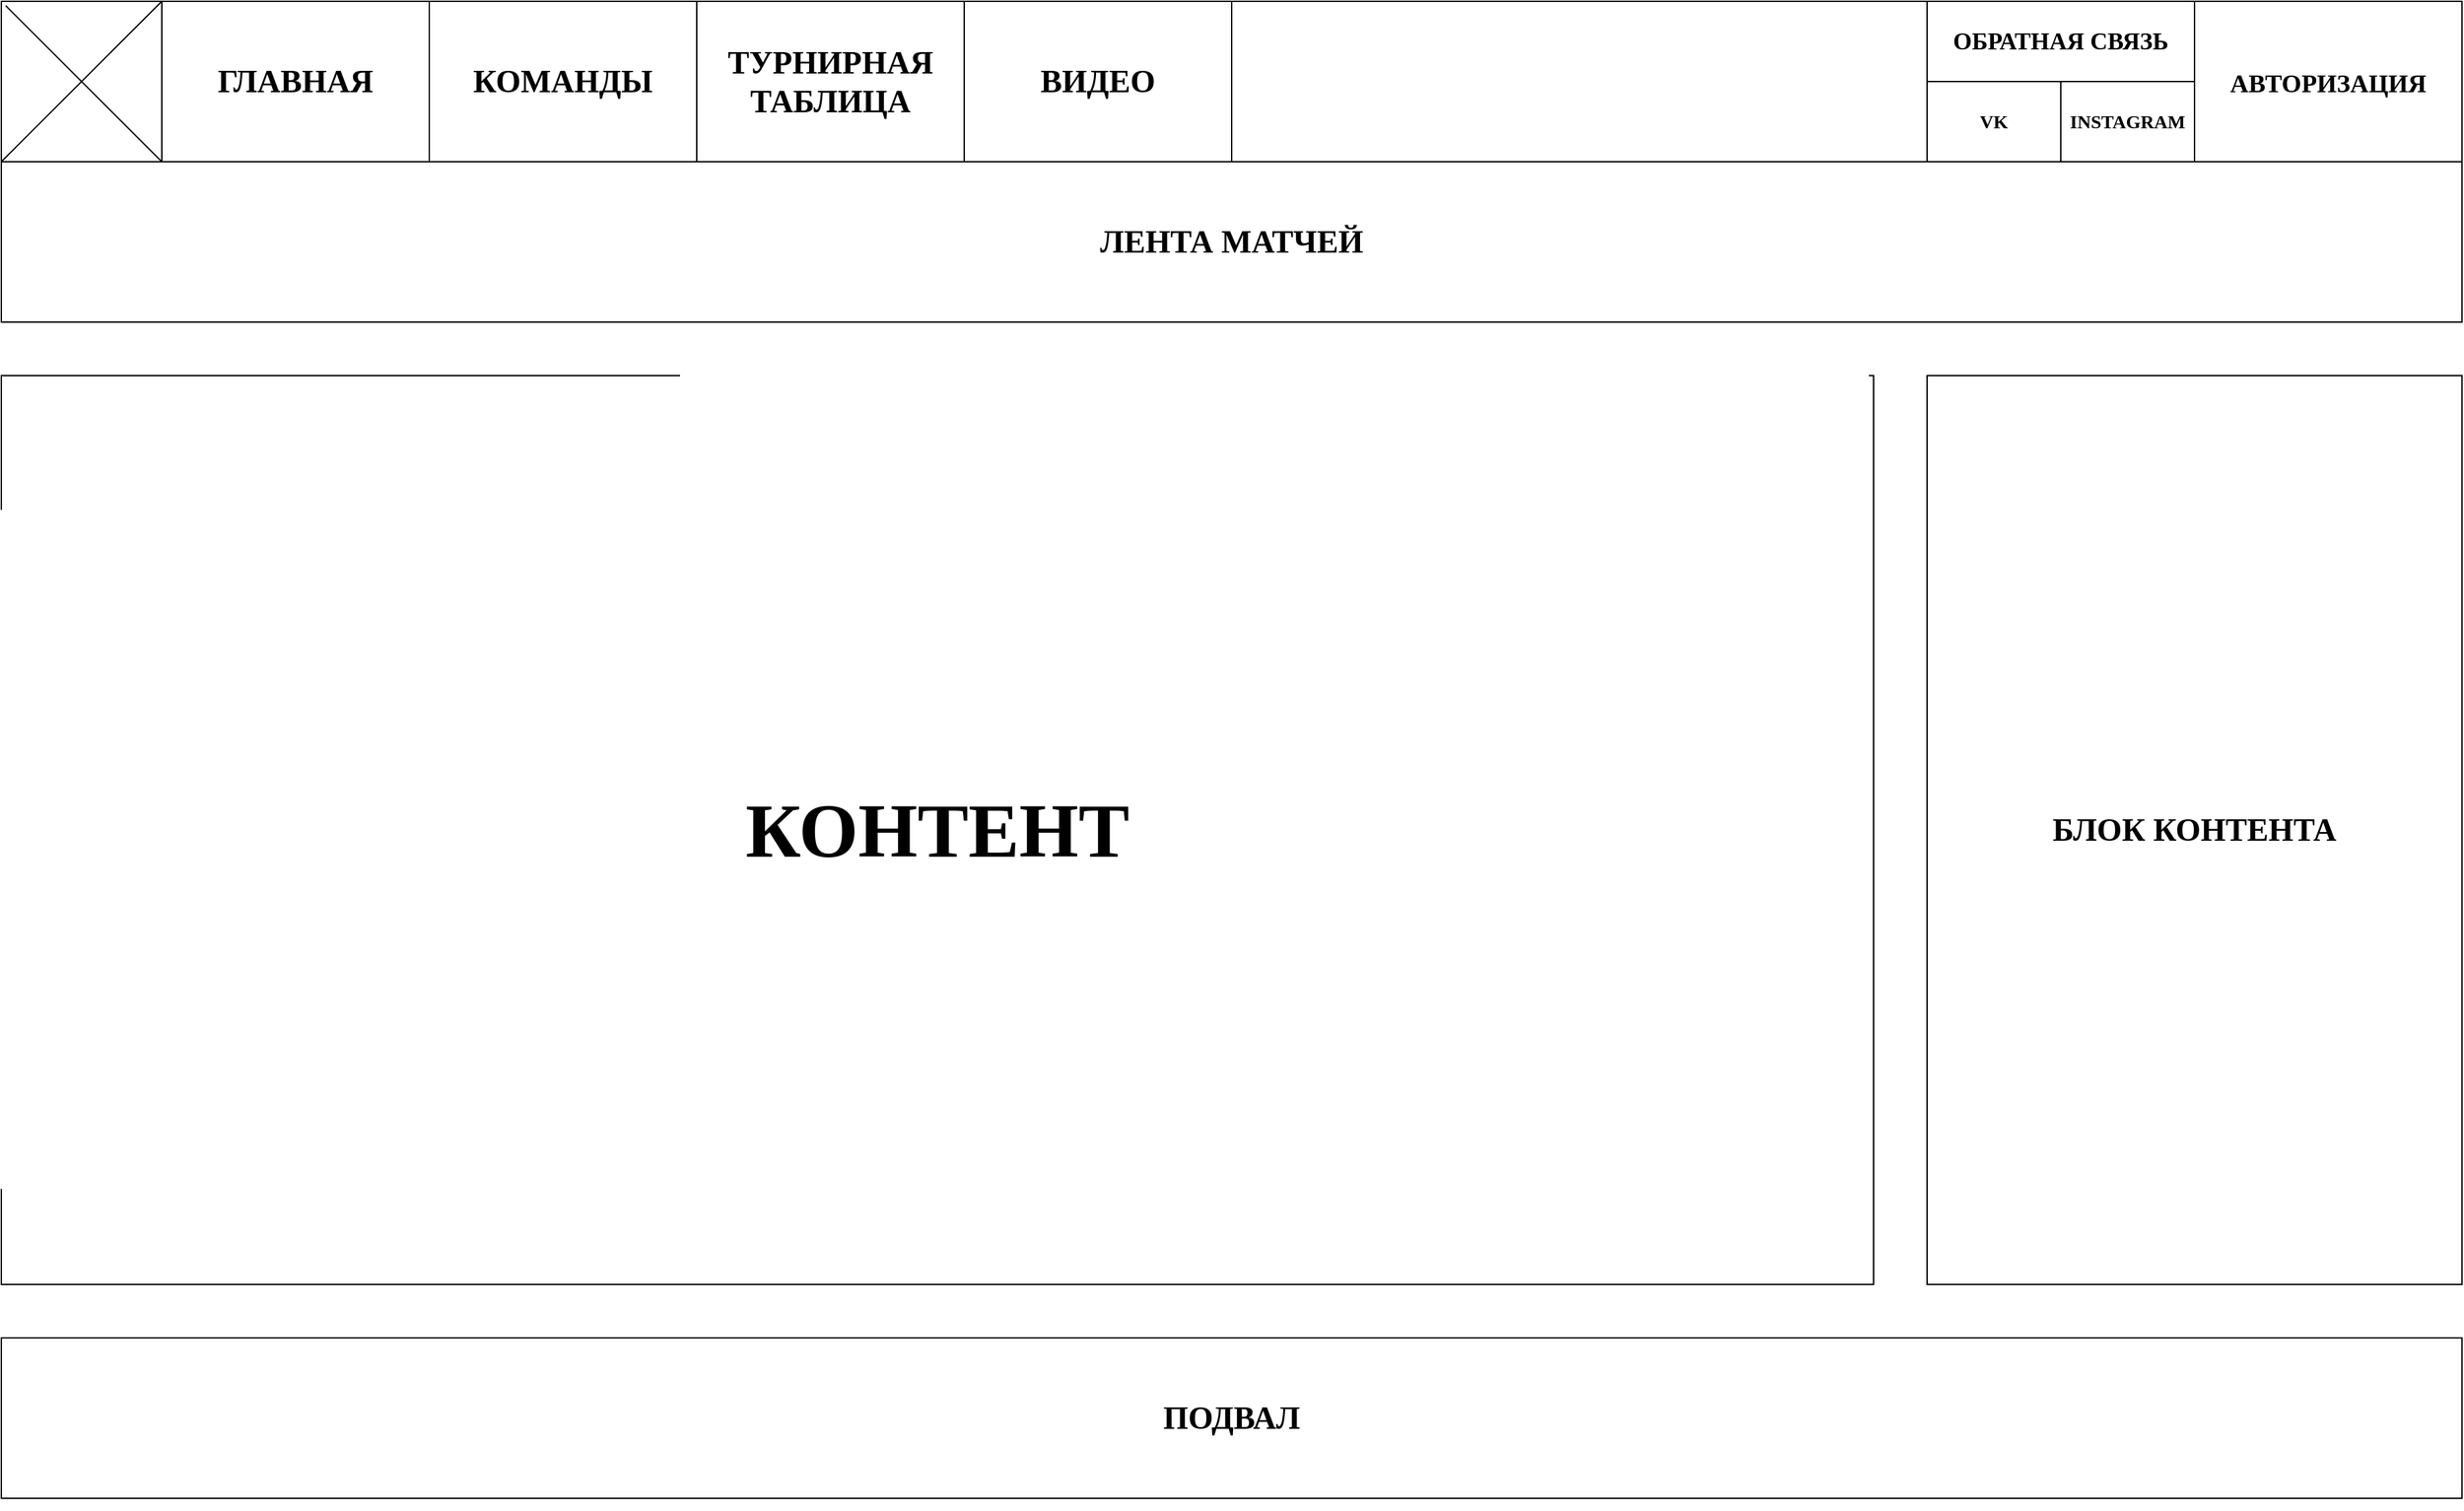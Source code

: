 <mxfile version="12.8.8" type="device" pages="6"><diagram id="k2t1Zx-KPGNLcYesnuT-" name="ГЛАВНАЯ"><mxGraphModel dx="1268" dy="739" grid="1" gridSize="10" guides="1" tooltips="1" connect="1" arrows="1" fold="1" page="1" pageScale="1" pageWidth="1920" pageHeight="1200" math="0" shadow="0"><root><mxCell id="0"/><mxCell id="1" parent="0"/><mxCell id="fPJm_MSi98x2NY1eFJPZ-1" value="" style="rounded=0;whiteSpace=wrap;html=1;" parent="1" vertex="1"><mxGeometry x="40" y="40" width="1840" height="120" as="geometry"/></mxCell><mxCell id="fPJm_MSi98x2NY1eFJPZ-2" value="" style="rounded=0;whiteSpace=wrap;html=1;" parent="1" vertex="1"><mxGeometry x="40" y="40" width="120" height="120" as="geometry"/></mxCell><mxCell id="fPJm_MSi98x2NY1eFJPZ-6" value="" style="endArrow=none;html=1;" parent="1" source="fPJm_MSi98x2NY1eFJPZ-2" target="fPJm_MSi98x2NY1eFJPZ-11" edge="1"><mxGeometry width="50" height="50" relative="1" as="geometry"><mxPoint x="70" y="130" as="sourcePoint"/><mxPoint x="160" y="50" as="targetPoint"/><Array as="points"><mxPoint x="60" y="140"/><mxPoint x="160" y="40"/></Array></mxGeometry></mxCell><mxCell id="fPJm_MSi98x2NY1eFJPZ-9" value="" style="endArrow=none;html=1;entryX=1;entryY=1;entryDx=0;entryDy=0;" parent="1" target="fPJm_MSi98x2NY1eFJPZ-2" edge="1"><mxGeometry width="50" height="50" relative="1" as="geometry"><mxPoint x="160" y="160" as="sourcePoint"/><mxPoint x="110" y="160" as="targetPoint"/><Array as="points"><mxPoint x="40" y="40"/></Array></mxGeometry></mxCell><mxCell id="fPJm_MSi98x2NY1eFJPZ-10" value="&lt;h1&gt;&lt;font face=&quot;Comic Sans MS&quot; style=&quot;font-size: 19px&quot;&gt;АВТОРИЗАЦИЯ&lt;/font&gt;&lt;/h1&gt;" style="rounded=0;whiteSpace=wrap;html=1;align=center;" parent="1" vertex="1"><mxGeometry x="1680" y="40" width="200" height="120" as="geometry"/></mxCell><mxCell id="fPJm_MSi98x2NY1eFJPZ-11" value="&lt;h1&gt;&lt;font face=&quot;Comic Sans MS&quot;&gt;ГЛАВНАЯ&lt;/font&gt;&lt;/h1&gt;" style="rounded=0;whiteSpace=wrap;html=1;align=center;" parent="1" vertex="1"><mxGeometry x="160" y="40" width="200" height="120" as="geometry"/></mxCell><mxCell id="fPJm_MSi98x2NY1eFJPZ-13" value="&lt;h1&gt;&lt;font face=&quot;Comic Sans MS&quot;&gt;КОМАНДЫ&lt;/font&gt;&lt;/h1&gt;" style="rounded=0;whiteSpace=wrap;html=1;align=center;" parent="1" vertex="1"><mxGeometry x="360" y="40" width="200" height="120" as="geometry"/></mxCell><mxCell id="fPJm_MSi98x2NY1eFJPZ-14" value="&lt;h1&gt;&lt;font face=&quot;Comic Sans MS&quot;&gt;ТУРНИРНАЯ ТАБЛИЦА&lt;/font&gt;&lt;/h1&gt;" style="rounded=0;whiteSpace=wrap;html=1;align=center;" parent="1" vertex="1"><mxGeometry x="560" y="40" width="200" height="120" as="geometry"/></mxCell><mxCell id="fPJm_MSi98x2NY1eFJPZ-15" value="&lt;h1&gt;&lt;font face=&quot;Comic Sans MS&quot;&gt;ВИДЕО&lt;/font&gt;&lt;/h1&gt;" style="rounded=0;whiteSpace=wrap;html=1;align=center;" parent="1" vertex="1"><mxGeometry x="760" y="40" width="200" height="120" as="geometry"/></mxCell><mxCell id="fPJm_MSi98x2NY1eFJPZ-21" value="&lt;h1&gt;&lt;font face=&quot;Comic Sans MS&quot;&gt;ЛЕНТА МАТЧЕЙ&lt;/font&gt;&lt;/h1&gt;" style="rounded=0;whiteSpace=wrap;html=1;align=center;" parent="1" vertex="1"><mxGeometry x="40" y="160" width="1840" height="120" as="geometry"/></mxCell><mxCell id="fPJm_MSi98x2NY1eFJPZ-23" value="&lt;h2&gt;&lt;font face=&quot;Comic Sans MS&quot;&gt;ОБРАТНАЯ СВЯЗЬ&lt;/font&gt;&lt;/h2&gt;" style="rounded=0;whiteSpace=wrap;html=1;align=center;" parent="1" vertex="1"><mxGeometry x="1480" y="40" width="200" height="60" as="geometry"/></mxCell><mxCell id="fPJm_MSi98x2NY1eFJPZ-25" value="&lt;h3&gt;&lt;font face=&quot;Comic Sans MS&quot;&gt;INSTAGRAM&lt;/font&gt;&lt;/h3&gt;" style="rounded=0;whiteSpace=wrap;html=1;align=center;" parent="1" vertex="1"><mxGeometry x="1580" y="100" width="100" height="60" as="geometry"/></mxCell><mxCell id="fPJm_MSi98x2NY1eFJPZ-26" value="&lt;h3&gt;&lt;font face=&quot;Comic Sans MS&quot;&gt;VK&lt;/font&gt;&lt;/h3&gt;" style="rounded=0;whiteSpace=wrap;html=1;align=center;" parent="1" vertex="1"><mxGeometry x="1480" y="100" width="100" height="60" as="geometry"/></mxCell><mxCell id="fPJm_MSi98x2NY1eFJPZ-27" value="&lt;h1&gt;&lt;font face=&quot;Comic Sans MS&quot;&gt;ПОДВАЛ&lt;/font&gt;&lt;/h1&gt;" style="rounded=0;whiteSpace=wrap;html=1;align=center;" parent="1" vertex="1"><mxGeometry x="40" y="1040" width="1840" height="120" as="geometry"/></mxCell><mxCell id="fPJm_MSi98x2NY1eFJPZ-28" value="&lt;h1&gt;&lt;font face=&quot;Comic Sans MS&quot;&gt;БЛОК КОНТЕНТА&lt;/font&gt;&lt;/h1&gt;" style="rounded=0;whiteSpace=wrap;html=1;align=center;" parent="1" vertex="1"><mxGeometry x="1480" y="320" width="400" height="680" as="geometry"/></mxCell><mxCell id="fPJm_MSi98x2NY1eFJPZ-29" value="&lt;h1 style=&quot;font-size: 57px&quot;&gt;&lt;font face=&quot;Comic Sans MS&quot;&gt;КОНТЕНТ&lt;/font&gt;&lt;/h1&gt;" style="rounded=0;whiteSpace=wrap;html=1;align=center;" parent="1" vertex="1"><mxGeometry x="40" y="320" width="1400" height="680" as="geometry"/></mxCell><mxCell id="K-hIBKp2LlbvcHiZblf_-1" style="edgeStyle=orthogonalEdgeStyle;rounded=0;orthogonalLoop=1;jettySize=auto;html=1;exitX=0.5;exitY=1;exitDx=0;exitDy=0;" parent="1" source="fPJm_MSi98x2NY1eFJPZ-27" target="fPJm_MSi98x2NY1eFJPZ-27" edge="1"><mxGeometry relative="1" as="geometry"/></mxCell></root></mxGraphModel></diagram><diagram id="mmFtdMA2rspZAD2pTqLd" name="КОМАНДЫ"><mxGraphModel dx="4456" dy="1478" grid="1" gridSize="10" guides="1" tooltips="1" connect="1" arrows="1" fold="1" page="1" pageScale="1" pageWidth="1920" pageHeight="1200" math="0" shadow="0"><root><mxCell id="ABY7PjSJhZAo2Ci7vC9I-0"/><mxCell id="ABY7PjSJhZAo2Ci7vC9I-1" parent="ABY7PjSJhZAo2Ci7vC9I-0"/><mxCell id="6qaLLa5LOKY_EsQlqxfg-0" value="" style="rounded=0;whiteSpace=wrap;html=1;" parent="ABY7PjSJhZAo2Ci7vC9I-1" vertex="1"><mxGeometry x="40" y="40" width="1840" height="120" as="geometry"/></mxCell><mxCell id="6qaLLa5LOKY_EsQlqxfg-1" value="" style="rounded=0;whiteSpace=wrap;html=1;" parent="ABY7PjSJhZAo2Ci7vC9I-1" vertex="1"><mxGeometry x="40" y="40" width="120" height="120" as="geometry"/></mxCell><mxCell id="6qaLLa5LOKY_EsQlqxfg-2" value="" style="endArrow=none;html=1;" parent="ABY7PjSJhZAo2Ci7vC9I-1" source="6qaLLa5LOKY_EsQlqxfg-1" target="6qaLLa5LOKY_EsQlqxfg-5" edge="1"><mxGeometry width="50" height="50" relative="1" as="geometry"><mxPoint x="70" y="130" as="sourcePoint"/><mxPoint x="160" y="50" as="targetPoint"/><Array as="points"><mxPoint x="60" y="140"/><mxPoint x="160" y="40"/></Array></mxGeometry></mxCell><mxCell id="6qaLLa5LOKY_EsQlqxfg-3" value="" style="endArrow=none;html=1;entryX=1;entryY=1;entryDx=0;entryDy=0;" parent="ABY7PjSJhZAo2Ci7vC9I-1" target="6qaLLa5LOKY_EsQlqxfg-1" edge="1"><mxGeometry width="50" height="50" relative="1" as="geometry"><mxPoint x="160" y="160" as="sourcePoint"/><mxPoint x="110" y="160" as="targetPoint"/><Array as="points"><mxPoint x="40" y="40"/></Array></mxGeometry></mxCell><mxCell id="6qaLLa5LOKY_EsQlqxfg-4" value="&lt;h1&gt;&lt;font face=&quot;Comic Sans MS&quot; style=&quot;font-size: 19px&quot;&gt;АВТОРИЗАЦИЯ&lt;/font&gt;&lt;/h1&gt;" style="rounded=0;whiteSpace=wrap;html=1;align=center;" parent="ABY7PjSJhZAo2Ci7vC9I-1" vertex="1"><mxGeometry x="1680" y="40" width="200" height="120" as="geometry"/></mxCell><mxCell id="6qaLLa5LOKY_EsQlqxfg-5" value="&lt;h1&gt;&lt;font face=&quot;Comic Sans MS&quot;&gt;ГЛАВНАЯ&lt;/font&gt;&lt;/h1&gt;" style="rounded=0;whiteSpace=wrap;html=1;align=center;" parent="ABY7PjSJhZAo2Ci7vC9I-1" vertex="1"><mxGeometry x="160" y="40" width="200" height="120" as="geometry"/></mxCell><mxCell id="6qaLLa5LOKY_EsQlqxfg-6" value="&lt;h1&gt;&lt;font face=&quot;Comic Sans MS&quot;&gt;КОМАНДЫ&lt;/font&gt;&lt;/h1&gt;" style="rounded=0;whiteSpace=wrap;html=1;align=center;" parent="ABY7PjSJhZAo2Ci7vC9I-1" vertex="1"><mxGeometry x="360" y="40" width="200" height="120" as="geometry"/></mxCell><mxCell id="6qaLLa5LOKY_EsQlqxfg-7" value="&lt;h1&gt;&lt;font face=&quot;Comic Sans MS&quot;&gt;ТУРНИРНАЯ ТАБЛИЦА&lt;/font&gt;&lt;/h1&gt;" style="rounded=0;whiteSpace=wrap;html=1;align=center;" parent="ABY7PjSJhZAo2Ci7vC9I-1" vertex="1"><mxGeometry x="560" y="40" width="200" height="120" as="geometry"/></mxCell><mxCell id="6qaLLa5LOKY_EsQlqxfg-8" value="&lt;h1&gt;&lt;font face=&quot;Comic Sans MS&quot;&gt;ВИДЕО&lt;/font&gt;&lt;/h1&gt;" style="rounded=0;whiteSpace=wrap;html=1;align=center;" parent="ABY7PjSJhZAo2Ci7vC9I-1" vertex="1"><mxGeometry x="760" y="40" width="200" height="120" as="geometry"/></mxCell><mxCell id="6qaLLa5LOKY_EsQlqxfg-9" value="&lt;h1&gt;&lt;font face=&quot;Comic Sans MS&quot;&gt;ЛЕНТА МАТЧЕЙ&lt;/font&gt;&lt;/h1&gt;" style="rounded=0;whiteSpace=wrap;html=1;align=center;" parent="ABY7PjSJhZAo2Ci7vC9I-1" vertex="1"><mxGeometry x="40" y="160" width="1840" height="120" as="geometry"/></mxCell><mxCell id="6qaLLa5LOKY_EsQlqxfg-10" value="&lt;h2&gt;&lt;font face=&quot;Comic Sans MS&quot;&gt;ОБРАТНАЯ СВЯЗЬ&lt;/font&gt;&lt;/h2&gt;" style="rounded=0;whiteSpace=wrap;html=1;align=center;" parent="ABY7PjSJhZAo2Ci7vC9I-1" vertex="1"><mxGeometry x="1480" y="40" width="200" height="60" as="geometry"/></mxCell><mxCell id="6qaLLa5LOKY_EsQlqxfg-11" value="&lt;h3&gt;&lt;font face=&quot;Comic Sans MS&quot;&gt;INSTAGRAM&lt;/font&gt;&lt;/h3&gt;" style="rounded=0;whiteSpace=wrap;html=1;align=center;" parent="ABY7PjSJhZAo2Ci7vC9I-1" vertex="1"><mxGeometry x="1580" y="100" width="100" height="60" as="geometry"/></mxCell><mxCell id="6qaLLa5LOKY_EsQlqxfg-12" value="&lt;h3&gt;&lt;font face=&quot;Comic Sans MS&quot;&gt;VK&lt;/font&gt;&lt;/h3&gt;" style="rounded=0;whiteSpace=wrap;html=1;align=center;" parent="ABY7PjSJhZAo2Ci7vC9I-1" vertex="1"><mxGeometry x="1480" y="100" width="100" height="60" as="geometry"/></mxCell><mxCell id="6qaLLa5LOKY_EsQlqxfg-13" value="&lt;h1&gt;&lt;font face=&quot;Comic Sans MS&quot;&gt;ПОДВАЛ&lt;/font&gt;&lt;/h1&gt;" style="rounded=0;whiteSpace=wrap;html=1;align=center;" parent="ABY7PjSJhZAo2Ci7vC9I-1" vertex="1"><mxGeometry x="40" y="1040" width="1840" height="120" as="geometry"/></mxCell><mxCell id="6qaLLa5LOKY_EsQlqxfg-16" style="edgeStyle=orthogonalEdgeStyle;rounded=0;orthogonalLoop=1;jettySize=auto;html=1;exitX=0.5;exitY=1;exitDx=0;exitDy=0;" parent="ABY7PjSJhZAo2Ci7vC9I-1" source="6qaLLa5LOKY_EsQlqxfg-13" target="6qaLLa5LOKY_EsQlqxfg-13" edge="1"><mxGeometry relative="1" as="geometry"/></mxCell><mxCell id="b_D8s06e_mJIGldh-izi-0" value="" style="rounded=0;whiteSpace=wrap;html=1;" parent="ABY7PjSJhZAo2Ci7vC9I-1" vertex="1"><mxGeometry x="40" y="280" width="1840" height="760" as="geometry"/></mxCell><mxCell id="b_D8s06e_mJIGldh-izi-2" value="" style="rounded=0;whiteSpace=wrap;html=1;" parent="ABY7PjSJhZAo2Ci7vC9I-1" vertex="1"><mxGeometry x="160" y="310" width="600" height="60" as="geometry"/></mxCell><mxCell id="b_D8s06e_mJIGldh-izi-7" value="" style="rounded=0;whiteSpace=wrap;html=1;" parent="ABY7PjSJhZAo2Ci7vC9I-1" vertex="1"><mxGeometry x="1160" y="310" width="600" height="60" as="geometry"/></mxCell><mxCell id="b_D8s06e_mJIGldh-izi-10" value="Название конференции&lt;span style=&quot;color: rgba(0 , 0 , 0 , 0) ; font-family: monospace ; font-size: 0px ; white-space: nowrap&quot;&gt;%3CmxGraphModel%3E%3Croot%3E%3CmxCell%20id%3D%220%22%2F%3E%3CmxCell%20id%3D%221%22%20parent%3D%220%22%2F%3E%3CmxCell%20id%3D%222%22%20value%3D%22%22%20style%3D%22rounded%3D0%3BwhiteSpace%3Dwrap%3Bhtml%3D1%3B%22%20vertex%3D%221%22%20parent%3D%221%22%3E%3CmxGeometry%20x%3D%2240%22%20y%3D%22310%22%20width%3D%22120%22%20height%3D%2260%22%20as%3D%22geometry%22%2F%3E%3C%2FmxCell%3E%3C%2Froot%3E%3C%2FmxGraphModel%3E&lt;/span&gt;" style="text;html=1;strokeColor=none;fillColor=none;align=center;verticalAlign=middle;whiteSpace=wrap;rounded=0;fontSize=24;" parent="ABY7PjSJhZAo2Ci7vC9I-1" vertex="1"><mxGeometry x="360" y="320" width="180" height="40" as="geometry"/></mxCell><mxCell id="b_D8s06e_mJIGldh-izi-12" value="Название конференции&lt;span style=&quot;color: rgba(0 , 0 , 0 , 0) ; font-family: monospace ; font-size: 0px ; white-space: nowrap&quot;&gt;%3CmxGraphModel%3E%3Croot%3E%3CmxCell%20id%3D%220%22%2F%3E%3CmxCell%20id%3D%221%22%20parent%3D%220%22%2F%3E%3CmxCell%20id%3D%222%22%20value%3D%22%22%20style%3D%22rounded%3D0%3BwhiteSpace%3Dwrap%3Bhtml%3D1%3B%22%20vertex%3D%221%22%20parent%3D%221%22%3E%3CmxGeometry%20x%3D%2240%22%20y%3D%22310%22%20width%3D%22120%22%20height%3D%2260%22%20as%3D%22geometry%22%2F%3E%3C%2FmxCell%3E%3C%2Froot%3E%3C%2FmxGraphModel%3E&lt;/span&gt;" style="text;html=1;strokeColor=none;fillColor=none;align=center;verticalAlign=middle;whiteSpace=wrap;rounded=0;fontSize=24;" parent="ABY7PjSJhZAo2Ci7vC9I-1" vertex="1"><mxGeometry x="1380" y="320" width="180" height="40" as="geometry"/></mxCell><mxCell id="b_D8s06e_mJIGldh-izi-17" value="" style="shape=parallelogram;perimeter=parallelogramPerimeter;whiteSpace=wrap;html=1;fontSize=24;size=0;" parent="ABY7PjSJhZAo2Ci7vC9I-1" vertex="1"><mxGeometry x="160" y="820" width="600" height="200" as="geometry"/></mxCell><mxCell id="b_D8s06e_mJIGldh-izi-73" value="" style="group" parent="ABY7PjSJhZAo2Ci7vC9I-1" vertex="1" connectable="0"><mxGeometry x="160" y="570" width="600" height="70" as="geometry"/></mxCell><mxCell id="b_D8s06e_mJIGldh-izi-74" value="" style="rounded=1;whiteSpace=wrap;html=1;fontSize=24;" parent="b_D8s06e_mJIGldh-izi-73" vertex="1"><mxGeometry width="600" height="70" as="geometry"/></mxCell><mxCell id="b_D8s06e_mJIGldh-izi-75" value="" style="rounded=1;whiteSpace=wrap;html=1;fontSize=24;" parent="b_D8s06e_mJIGldh-izi-73" vertex="1"><mxGeometry width="600" height="70" as="geometry"/></mxCell><mxCell id="b_D8s06e_mJIGldh-izi-76" value="" style="group" parent="b_D8s06e_mJIGldh-izi-73" vertex="1" connectable="0"><mxGeometry x="10" y="5" width="60" height="60" as="geometry"/></mxCell><mxCell id="b_D8s06e_mJIGldh-izi-77" value="" style="rounded=0;whiteSpace=wrap;html=1;fontSize=24;" parent="b_D8s06e_mJIGldh-izi-76" vertex="1"><mxGeometry width="60" height="60" as="geometry"/></mxCell><mxCell id="b_D8s06e_mJIGldh-izi-78" value="" style="endArrow=none;html=1;fontSize=24;exitX=0;exitY=0;exitDx=0;exitDy=0;entryX=1;entryY=1;entryDx=0;entryDy=0;" parent="b_D8s06e_mJIGldh-izi-76" source="b_D8s06e_mJIGldh-izi-77" target="b_D8s06e_mJIGldh-izi-77" edge="1"><mxGeometry width="50" height="50" relative="1" as="geometry"><mxPoint x="-130" y="50" as="sourcePoint"/><mxPoint x="-50" y="-10" as="targetPoint"/></mxGeometry></mxCell><mxCell id="b_D8s06e_mJIGldh-izi-79" value="" style="endArrow=none;html=1;fontSize=24;exitX=0;exitY=1;exitDx=0;exitDy=0;entryX=1;entryY=0;entryDx=0;entryDy=0;" parent="b_D8s06e_mJIGldh-izi-76" source="b_D8s06e_mJIGldh-izi-77" target="b_D8s06e_mJIGldh-izi-77" edge="1"><mxGeometry width="50" height="50" relative="1" as="geometry"><mxPoint x="860" y="720" as="sourcePoint"/><mxPoint x="910" y="670" as="targetPoint"/></mxGeometry></mxCell><mxCell id="b_D8s06e_mJIGldh-izi-147" value="название команды" style="rounded=0;whiteSpace=wrap;html=1;fontSize=24;" parent="b_D8s06e_mJIGldh-izi-73" vertex="1"><mxGeometry x="80" y="5" width="510" height="60" as="geometry"/></mxCell><mxCell id="b_D8s06e_mJIGldh-izi-80" value="" style="group" parent="ABY7PjSJhZAo2Ci7vC9I-1" vertex="1" connectable="0"><mxGeometry x="160" y="480" width="600" height="70" as="geometry"/></mxCell><mxCell id="b_D8s06e_mJIGldh-izi-81" value="" style="rounded=1;whiteSpace=wrap;html=1;fontSize=24;" parent="b_D8s06e_mJIGldh-izi-80" vertex="1"><mxGeometry width="600" height="70" as="geometry"/></mxCell><mxCell id="b_D8s06e_mJIGldh-izi-82" value="" style="rounded=1;whiteSpace=wrap;html=1;fontSize=24;" parent="b_D8s06e_mJIGldh-izi-80" vertex="1"><mxGeometry width="600" height="70" as="geometry"/></mxCell><mxCell id="b_D8s06e_mJIGldh-izi-83" value="" style="group" parent="b_D8s06e_mJIGldh-izi-80" vertex="1" connectable="0"><mxGeometry x="10" y="5" width="60" height="60" as="geometry"/></mxCell><mxCell id="b_D8s06e_mJIGldh-izi-84" value="" style="rounded=0;whiteSpace=wrap;html=1;fontSize=24;" parent="b_D8s06e_mJIGldh-izi-83" vertex="1"><mxGeometry width="60" height="60" as="geometry"/></mxCell><mxCell id="b_D8s06e_mJIGldh-izi-85" value="" style="endArrow=none;html=1;fontSize=24;exitX=0;exitY=0;exitDx=0;exitDy=0;entryX=1;entryY=1;entryDx=0;entryDy=0;" parent="b_D8s06e_mJIGldh-izi-83" source="b_D8s06e_mJIGldh-izi-84" target="b_D8s06e_mJIGldh-izi-84" edge="1"><mxGeometry width="50" height="50" relative="1" as="geometry"><mxPoint x="-130" y="50" as="sourcePoint"/><mxPoint x="-50" y="-10" as="targetPoint"/></mxGeometry></mxCell><mxCell id="b_D8s06e_mJIGldh-izi-86" value="" style="endArrow=none;html=1;fontSize=24;exitX=0;exitY=1;exitDx=0;exitDy=0;entryX=1;entryY=0;entryDx=0;entryDy=0;" parent="b_D8s06e_mJIGldh-izi-83" source="b_D8s06e_mJIGldh-izi-84" target="b_D8s06e_mJIGldh-izi-84" edge="1"><mxGeometry width="50" height="50" relative="1" as="geometry"><mxPoint x="860" y="720" as="sourcePoint"/><mxPoint x="910" y="670" as="targetPoint"/></mxGeometry></mxCell><mxCell id="b_D8s06e_mJIGldh-izi-148" value="название команды" style="rounded=0;whiteSpace=wrap;html=1;fontSize=24;" parent="b_D8s06e_mJIGldh-izi-80" vertex="1"><mxGeometry x="80" y="5" width="510" height="60" as="geometry"/></mxCell><mxCell id="b_D8s06e_mJIGldh-izi-87" value="" style="group" parent="ABY7PjSJhZAo2Ci7vC9I-1" vertex="1" connectable="0"><mxGeometry x="160" y="390" width="600" height="70" as="geometry"/></mxCell><mxCell id="b_D8s06e_mJIGldh-izi-88" value="" style="rounded=1;whiteSpace=wrap;html=1;fontSize=24;" parent="b_D8s06e_mJIGldh-izi-87" vertex="1"><mxGeometry width="600" height="70" as="geometry"/></mxCell><mxCell id="b_D8s06e_mJIGldh-izi-89" value="" style="rounded=1;whiteSpace=wrap;html=1;fontSize=24;" parent="b_D8s06e_mJIGldh-izi-87" vertex="1"><mxGeometry width="600" height="70" as="geometry"/></mxCell><mxCell id="b_D8s06e_mJIGldh-izi-90" value="" style="group" parent="b_D8s06e_mJIGldh-izi-87" vertex="1" connectable="0"><mxGeometry x="10" y="5" width="60" height="60" as="geometry"/></mxCell><mxCell id="b_D8s06e_mJIGldh-izi-91" value="" style="rounded=0;whiteSpace=wrap;html=1;fontSize=24;" parent="b_D8s06e_mJIGldh-izi-90" vertex="1"><mxGeometry width="60" height="60" as="geometry"/></mxCell><mxCell id="b_D8s06e_mJIGldh-izi-92" value="" style="endArrow=none;html=1;fontSize=24;exitX=0;exitY=0;exitDx=0;exitDy=0;entryX=1;entryY=1;entryDx=0;entryDy=0;" parent="b_D8s06e_mJIGldh-izi-90" source="b_D8s06e_mJIGldh-izi-91" target="b_D8s06e_mJIGldh-izi-91" edge="1"><mxGeometry width="50" height="50" relative="1" as="geometry"><mxPoint x="-130" y="50" as="sourcePoint"/><mxPoint x="-50" y="-10" as="targetPoint"/></mxGeometry></mxCell><mxCell id="b_D8s06e_mJIGldh-izi-93" value="" style="endArrow=none;html=1;fontSize=24;exitX=0;exitY=1;exitDx=0;exitDy=0;entryX=1;entryY=0;entryDx=0;entryDy=0;" parent="b_D8s06e_mJIGldh-izi-90" source="b_D8s06e_mJIGldh-izi-91" target="b_D8s06e_mJIGldh-izi-91" edge="1"><mxGeometry width="50" height="50" relative="1" as="geometry"><mxPoint x="860" y="720" as="sourcePoint"/><mxPoint x="910" y="670" as="targetPoint"/></mxGeometry></mxCell><mxCell id="b_D8s06e_mJIGldh-izi-149" value="название команды" style="rounded=0;whiteSpace=wrap;html=1;fontSize=24;" parent="b_D8s06e_mJIGldh-izi-87" vertex="1"><mxGeometry x="80" y="5" width="510" height="60" as="geometry"/></mxCell><mxCell id="b_D8s06e_mJIGldh-izi-94" value="" style="group" parent="ABY7PjSJhZAo2Ci7vC9I-1" vertex="1" connectable="0"><mxGeometry x="160" y="740" width="600" height="70" as="geometry"/></mxCell><mxCell id="b_D8s06e_mJIGldh-izi-95" value="" style="rounded=1;whiteSpace=wrap;html=1;fontSize=24;" parent="b_D8s06e_mJIGldh-izi-94" vertex="1"><mxGeometry width="600" height="70" as="geometry"/></mxCell><mxCell id="b_D8s06e_mJIGldh-izi-96" value="" style="rounded=1;whiteSpace=wrap;html=1;fontSize=24;" parent="b_D8s06e_mJIGldh-izi-94" vertex="1"><mxGeometry width="600" height="70" as="geometry"/></mxCell><mxCell id="b_D8s06e_mJIGldh-izi-97" value="" style="group" parent="b_D8s06e_mJIGldh-izi-94" vertex="1" connectable="0"><mxGeometry x="10" y="5" width="60" height="60" as="geometry"/></mxCell><mxCell id="b_D8s06e_mJIGldh-izi-98" value="" style="rounded=0;whiteSpace=wrap;html=1;fontSize=24;" parent="b_D8s06e_mJIGldh-izi-97" vertex="1"><mxGeometry width="60" height="60" as="geometry"/></mxCell><mxCell id="b_D8s06e_mJIGldh-izi-99" value="" style="endArrow=none;html=1;fontSize=24;exitX=0;exitY=0;exitDx=0;exitDy=0;entryX=1;entryY=1;entryDx=0;entryDy=0;" parent="b_D8s06e_mJIGldh-izi-97" source="b_D8s06e_mJIGldh-izi-98" target="b_D8s06e_mJIGldh-izi-98" edge="1"><mxGeometry width="50" height="50" relative="1" as="geometry"><mxPoint x="-130" y="50" as="sourcePoint"/><mxPoint x="-50" y="-10" as="targetPoint"/></mxGeometry></mxCell><mxCell id="b_D8s06e_mJIGldh-izi-100" value="" style="endArrow=none;html=1;fontSize=24;exitX=0;exitY=1;exitDx=0;exitDy=0;entryX=1;entryY=0;entryDx=0;entryDy=0;" parent="b_D8s06e_mJIGldh-izi-97" source="b_D8s06e_mJIGldh-izi-98" target="b_D8s06e_mJIGldh-izi-98" edge="1"><mxGeometry width="50" height="50" relative="1" as="geometry"><mxPoint x="860" y="720" as="sourcePoint"/><mxPoint x="910" y="670" as="targetPoint"/></mxGeometry></mxCell><mxCell id="b_D8s06e_mJIGldh-izi-143" value="название команды" style="rounded=0;whiteSpace=wrap;html=1;fontSize=24;" parent="b_D8s06e_mJIGldh-izi-94" vertex="1"><mxGeometry x="80" y="5" width="510" height="60" as="geometry"/></mxCell><mxCell id="b_D8s06e_mJIGldh-izi-111" value="" style="group" parent="ABY7PjSJhZAo2Ci7vC9I-1" vertex="1" connectable="0"><mxGeometry x="170" y="900" width="60" height="60" as="geometry"/></mxCell><mxCell id="b_D8s06e_mJIGldh-izi-112" value="" style="rounded=0;whiteSpace=wrap;html=1;fontSize=24;" parent="b_D8s06e_mJIGldh-izi-111" vertex="1"><mxGeometry width="60" height="60" as="geometry"/></mxCell><mxCell id="b_D8s06e_mJIGldh-izi-113" value="" style="endArrow=none;html=1;fontSize=24;exitX=0;exitY=0;exitDx=0;exitDy=0;entryX=1;entryY=1;entryDx=0;entryDy=0;" parent="b_D8s06e_mJIGldh-izi-111" source="b_D8s06e_mJIGldh-izi-112" target="b_D8s06e_mJIGldh-izi-112" edge="1"><mxGeometry width="50" height="50" relative="1" as="geometry"><mxPoint x="-130" y="50" as="sourcePoint"/><mxPoint x="-50" y="-10" as="targetPoint"/></mxGeometry></mxCell><mxCell id="b_D8s06e_mJIGldh-izi-114" value="" style="endArrow=none;html=1;fontSize=24;exitX=0;exitY=1;exitDx=0;exitDy=0;entryX=1;entryY=0;entryDx=0;entryDy=0;" parent="b_D8s06e_mJIGldh-izi-111" source="b_D8s06e_mJIGldh-izi-112" target="b_D8s06e_mJIGldh-izi-112" edge="1"><mxGeometry width="50" height="50" relative="1" as="geometry"><mxPoint x="860" y="720" as="sourcePoint"/><mxPoint x="910" y="670" as="targetPoint"/></mxGeometry></mxCell><mxCell id="b_D8s06e_mJIGldh-izi-115" value="" style="group" parent="ABY7PjSJhZAo2Ci7vC9I-1" vertex="1" connectable="0"><mxGeometry x="170" y="830" width="60" height="60" as="geometry"/></mxCell><mxCell id="b_D8s06e_mJIGldh-izi-116" value="" style="rounded=0;whiteSpace=wrap;html=1;fontSize=24;" parent="b_D8s06e_mJIGldh-izi-115" vertex="1"><mxGeometry width="60" height="60" as="geometry"/></mxCell><mxCell id="b_D8s06e_mJIGldh-izi-117" value="" style="endArrow=none;html=1;fontSize=24;exitX=0;exitY=0;exitDx=0;exitDy=0;entryX=1;entryY=1;entryDx=0;entryDy=0;" parent="b_D8s06e_mJIGldh-izi-115" source="b_D8s06e_mJIGldh-izi-116" target="b_D8s06e_mJIGldh-izi-116" edge="1"><mxGeometry width="50" height="50" relative="1" as="geometry"><mxPoint x="-130" y="50" as="sourcePoint"/><mxPoint x="-50" y="-10" as="targetPoint"/></mxGeometry></mxCell><mxCell id="b_D8s06e_mJIGldh-izi-118" value="" style="endArrow=none;html=1;fontSize=24;exitX=0;exitY=1;exitDx=0;exitDy=0;entryX=1;entryY=0;entryDx=0;entryDy=0;" parent="b_D8s06e_mJIGldh-izi-115" source="b_D8s06e_mJIGldh-izi-116" target="b_D8s06e_mJIGldh-izi-116" edge="1"><mxGeometry width="50" height="50" relative="1" as="geometry"><mxPoint x="860" y="720" as="sourcePoint"/><mxPoint x="910" y="670" as="targetPoint"/></mxGeometry></mxCell><mxCell id="b_D8s06e_mJIGldh-izi-293" value="" style="group" parent="b_D8s06e_mJIGldh-izi-115" vertex="1" connectable="0"><mxGeometry width="60" height="60" as="geometry"/></mxCell><mxCell id="b_D8s06e_mJIGldh-izi-294" value="" style="rounded=0;whiteSpace=wrap;html=1;fontSize=24;" parent="b_D8s06e_mJIGldh-izi-293" vertex="1"><mxGeometry width="60" height="60" as="geometry"/></mxCell><mxCell id="b_D8s06e_mJIGldh-izi-295" value="" style="endArrow=none;html=1;fontSize=24;exitX=0;exitY=0;exitDx=0;exitDy=0;entryX=1;entryY=1;entryDx=0;entryDy=0;" parent="b_D8s06e_mJIGldh-izi-293" source="b_D8s06e_mJIGldh-izi-294" target="b_D8s06e_mJIGldh-izi-294" edge="1"><mxGeometry width="50" height="50" relative="1" as="geometry"><mxPoint x="-130" y="50" as="sourcePoint"/><mxPoint x="-50" y="-10" as="targetPoint"/></mxGeometry></mxCell><mxCell id="b_D8s06e_mJIGldh-izi-296" value="" style="endArrow=none;html=1;fontSize=24;exitX=0;exitY=1;exitDx=0;exitDy=0;entryX=1;entryY=0;entryDx=0;entryDy=0;" parent="b_D8s06e_mJIGldh-izi-293" source="b_D8s06e_mJIGldh-izi-294" target="b_D8s06e_mJIGldh-izi-294" edge="1"><mxGeometry width="50" height="50" relative="1" as="geometry"><mxPoint x="860" y="720" as="sourcePoint"/><mxPoint x="910" y="670" as="targetPoint"/></mxGeometry></mxCell><mxCell id="b_D8s06e_mJIGldh-izi-134" value="" style="group" parent="ABY7PjSJhZAo2Ci7vC9I-1" vertex="1" connectable="0"><mxGeometry x="160" y="660" width="600" height="70" as="geometry"/></mxCell><mxCell id="b_D8s06e_mJIGldh-izi-135" value="" style="rounded=1;whiteSpace=wrap;html=1;fontSize=24;" parent="b_D8s06e_mJIGldh-izi-134" vertex="1"><mxGeometry width="600" height="70" as="geometry"/></mxCell><mxCell id="b_D8s06e_mJIGldh-izi-136" value="" style="rounded=1;whiteSpace=wrap;html=1;fontSize=24;" parent="b_D8s06e_mJIGldh-izi-134" vertex="1"><mxGeometry width="600" height="70" as="geometry"/></mxCell><mxCell id="b_D8s06e_mJIGldh-izi-137" value="" style="group" parent="b_D8s06e_mJIGldh-izi-134" vertex="1" connectable="0"><mxGeometry x="10" y="5" width="60" height="60" as="geometry"/></mxCell><mxCell id="b_D8s06e_mJIGldh-izi-138" value="" style="rounded=0;whiteSpace=wrap;html=1;fontSize=24;" parent="b_D8s06e_mJIGldh-izi-137" vertex="1"><mxGeometry width="60" height="60" as="geometry"/></mxCell><mxCell id="b_D8s06e_mJIGldh-izi-139" value="" style="endArrow=none;html=1;fontSize=24;exitX=0;exitY=0;exitDx=0;exitDy=0;entryX=1;entryY=1;entryDx=0;entryDy=0;" parent="b_D8s06e_mJIGldh-izi-137" source="b_D8s06e_mJIGldh-izi-138" target="b_D8s06e_mJIGldh-izi-138" edge="1"><mxGeometry width="50" height="50" relative="1" as="geometry"><mxPoint x="-130" y="50" as="sourcePoint"/><mxPoint x="-50" y="-10" as="targetPoint"/></mxGeometry></mxCell><mxCell id="b_D8s06e_mJIGldh-izi-140" value="" style="endArrow=none;html=1;fontSize=24;exitX=0;exitY=1;exitDx=0;exitDy=0;entryX=1;entryY=0;entryDx=0;entryDy=0;" parent="b_D8s06e_mJIGldh-izi-137" source="b_D8s06e_mJIGldh-izi-138" target="b_D8s06e_mJIGldh-izi-138" edge="1"><mxGeometry width="50" height="50" relative="1" as="geometry"><mxPoint x="860" y="720" as="sourcePoint"/><mxPoint x="910" y="670" as="targetPoint"/></mxGeometry></mxCell><mxCell id="b_D8s06e_mJIGldh-izi-146" value="название команды" style="rounded=0;whiteSpace=wrap;html=1;fontSize=24;" parent="b_D8s06e_mJIGldh-izi-134" vertex="1"><mxGeometry x="80" y="5" width="510" height="60" as="geometry"/></mxCell><mxCell id="b_D8s06e_mJIGldh-izi-141" value="информация о игроке, тренере" style="rounded=0;whiteSpace=wrap;html=1;fontSize=24;" parent="ABY7PjSJhZAo2Ci7vC9I-1" vertex="1"><mxGeometry x="240" y="830" width="500" height="60" as="geometry"/></mxCell><mxCell id="b_D8s06e_mJIGldh-izi-142" value="" style="endArrow=classic;startArrow=classic;html=1;fontSize=24;entryX=-0.004;entryY=0.683;entryDx=0;entryDy=0;entryPerimeter=0;" parent="ABY7PjSJhZAo2Ci7vC9I-1" target="b_D8s06e_mJIGldh-izi-17" edge="1"><mxGeometry width="50" height="50" relative="1" as="geometry"><mxPoint x="-130" y="957" as="sourcePoint"/><mxPoint x="150" y="950" as="targetPoint"/></mxGeometry></mxCell><mxCell id="b_D8s06e_mJIGldh-izi-144" value="выпадающий список действующих&lt;br&gt;игроков, тренеров и тд" style="rounded=1;whiteSpace=wrap;html=1;fontSize=24;" parent="ABY7PjSJhZAo2Ci7vC9I-1" vertex="1"><mxGeometry x="-300" y="860" width="170" height="190" as="geometry"/></mxCell><mxCell id="b_D8s06e_mJIGldh-izi-145" value="информация о игроке, тренере" style="rounded=0;whiteSpace=wrap;html=1;fontSize=24;" parent="ABY7PjSJhZAo2Ci7vC9I-1" vertex="1"><mxGeometry x="240" y="900" width="500" height="60" as="geometry"/></mxCell><mxCell id="b_D8s06e_mJIGldh-izi-153" style="edgeStyle=orthogonalEdgeStyle;rounded=0;orthogonalLoop=1;jettySize=auto;html=1;exitX=0;exitY=0.5;exitDx=0;exitDy=0;entryX=0;entryY=0.5;entryDx=0;entryDy=0;fontSize=24;" parent="ABY7PjSJhZAo2Ci7vC9I-1" source="b_D8s06e_mJIGldh-izi-96" target="b_D8s06e_mJIGldh-izi-17" edge="1"><mxGeometry relative="1" as="geometry"/></mxCell><mxCell id="b_D8s06e_mJIGldh-izi-198" value="" style="shape=parallelogram;perimeter=parallelogramPerimeter;whiteSpace=wrap;html=1;fontSize=24;size=0;" parent="ABY7PjSJhZAo2Ci7vC9I-1" vertex="1"><mxGeometry x="1160" y="820" width="600" height="200" as="geometry"/></mxCell><mxCell id="b_D8s06e_mJIGldh-izi-199" value="" style="group" parent="ABY7PjSJhZAo2Ci7vC9I-1" vertex="1" connectable="0"><mxGeometry x="1160" y="570" width="600" height="70" as="geometry"/></mxCell><mxCell id="b_D8s06e_mJIGldh-izi-200" value="" style="rounded=1;whiteSpace=wrap;html=1;fontSize=24;" parent="b_D8s06e_mJIGldh-izi-199" vertex="1"><mxGeometry width="600" height="70" as="geometry"/></mxCell><mxCell id="b_D8s06e_mJIGldh-izi-201" value="" style="rounded=1;whiteSpace=wrap;html=1;fontSize=24;" parent="b_D8s06e_mJIGldh-izi-199" vertex="1"><mxGeometry width="600" height="70" as="geometry"/></mxCell><mxCell id="b_D8s06e_mJIGldh-izi-202" value="" style="group" parent="b_D8s06e_mJIGldh-izi-199" vertex="1" connectable="0"><mxGeometry x="10" y="5" width="60" height="60" as="geometry"/></mxCell><mxCell id="b_D8s06e_mJIGldh-izi-203" value="" style="rounded=0;whiteSpace=wrap;html=1;fontSize=24;" parent="b_D8s06e_mJIGldh-izi-202" vertex="1"><mxGeometry width="60" height="60" as="geometry"/></mxCell><mxCell id="b_D8s06e_mJIGldh-izi-204" value="" style="endArrow=none;html=1;fontSize=24;exitX=0;exitY=0;exitDx=0;exitDy=0;entryX=1;entryY=1;entryDx=0;entryDy=0;" parent="b_D8s06e_mJIGldh-izi-202" source="b_D8s06e_mJIGldh-izi-203" target="b_D8s06e_mJIGldh-izi-203" edge="1"><mxGeometry width="50" height="50" relative="1" as="geometry"><mxPoint x="-130" y="50" as="sourcePoint"/><mxPoint x="-50" y="-10" as="targetPoint"/></mxGeometry></mxCell><mxCell id="b_D8s06e_mJIGldh-izi-205" value="" style="endArrow=none;html=1;fontSize=24;exitX=0;exitY=1;exitDx=0;exitDy=0;entryX=1;entryY=0;entryDx=0;entryDy=0;" parent="b_D8s06e_mJIGldh-izi-202" source="b_D8s06e_mJIGldh-izi-203" target="b_D8s06e_mJIGldh-izi-203" edge="1"><mxGeometry width="50" height="50" relative="1" as="geometry"><mxPoint x="860" y="720" as="sourcePoint"/><mxPoint x="910" y="670" as="targetPoint"/></mxGeometry></mxCell><mxCell id="b_D8s06e_mJIGldh-izi-206" value="название команды" style="rounded=0;whiteSpace=wrap;html=1;fontSize=24;" parent="b_D8s06e_mJIGldh-izi-199" vertex="1"><mxGeometry x="80" y="5" width="510" height="60" as="geometry"/></mxCell><mxCell id="b_D8s06e_mJIGldh-izi-207" value="" style="group" parent="ABY7PjSJhZAo2Ci7vC9I-1" vertex="1" connectable="0"><mxGeometry x="1170" y="480" width="600" height="70" as="geometry"/></mxCell><mxCell id="b_D8s06e_mJIGldh-izi-210" value="" style="group" parent="b_D8s06e_mJIGldh-izi-207" vertex="1" connectable="0"><mxGeometry x="10" y="5" width="60" height="60" as="geometry"/></mxCell><mxCell id="b_D8s06e_mJIGldh-izi-211" value="" style="rounded=0;whiteSpace=wrap;html=1;fontSize=24;" parent="b_D8s06e_mJIGldh-izi-210" vertex="1"><mxGeometry width="60" height="60" as="geometry"/></mxCell><mxCell id="b_D8s06e_mJIGldh-izi-212" value="" style="endArrow=none;html=1;fontSize=24;exitX=0;exitY=0;exitDx=0;exitDy=0;entryX=1;entryY=1;entryDx=0;entryDy=0;" parent="b_D8s06e_mJIGldh-izi-210" source="b_D8s06e_mJIGldh-izi-211" target="b_D8s06e_mJIGldh-izi-211" edge="1"><mxGeometry width="50" height="50" relative="1" as="geometry"><mxPoint x="-130" y="50" as="sourcePoint"/><mxPoint x="-50" y="-10" as="targetPoint"/></mxGeometry></mxCell><mxCell id="b_D8s06e_mJIGldh-izi-213" value="" style="endArrow=none;html=1;fontSize=24;exitX=0;exitY=1;exitDx=0;exitDy=0;entryX=1;entryY=0;entryDx=0;entryDy=0;" parent="b_D8s06e_mJIGldh-izi-210" source="b_D8s06e_mJIGldh-izi-211" target="b_D8s06e_mJIGldh-izi-211" edge="1"><mxGeometry width="50" height="50" relative="1" as="geometry"><mxPoint x="860" y="720" as="sourcePoint"/><mxPoint x="910" y="670" as="targetPoint"/></mxGeometry></mxCell><mxCell id="b_D8s06e_mJIGldh-izi-214" value="название команды" style="rounded=0;whiteSpace=wrap;html=1;fontSize=24;" parent="b_D8s06e_mJIGldh-izi-207" vertex="1"><mxGeometry x="80" y="5" width="510" height="60" as="geometry"/></mxCell><mxCell id="b_D8s06e_mJIGldh-izi-245" value="" style="group" parent="b_D8s06e_mJIGldh-izi-207" vertex="1" connectable="0"><mxGeometry x="-10" width="600" height="70" as="geometry"/></mxCell><mxCell id="b_D8s06e_mJIGldh-izi-246" value="" style="rounded=1;whiteSpace=wrap;html=1;fontSize=24;" parent="b_D8s06e_mJIGldh-izi-245" vertex="1"><mxGeometry width="600" height="70" as="geometry"/></mxCell><mxCell id="b_D8s06e_mJIGldh-izi-247" value="" style="rounded=1;whiteSpace=wrap;html=1;fontSize=24;" parent="b_D8s06e_mJIGldh-izi-245" vertex="1"><mxGeometry width="600" height="70" as="geometry"/></mxCell><mxCell id="b_D8s06e_mJIGldh-izi-248" value="" style="group" parent="b_D8s06e_mJIGldh-izi-245" vertex="1" connectable="0"><mxGeometry x="10" y="5" width="60" height="60" as="geometry"/></mxCell><mxCell id="b_D8s06e_mJIGldh-izi-249" value="" style="rounded=0;whiteSpace=wrap;html=1;fontSize=24;" parent="b_D8s06e_mJIGldh-izi-248" vertex="1"><mxGeometry width="60" height="60" as="geometry"/></mxCell><mxCell id="b_D8s06e_mJIGldh-izi-250" value="" style="endArrow=none;html=1;fontSize=24;exitX=0;exitY=0;exitDx=0;exitDy=0;entryX=1;entryY=1;entryDx=0;entryDy=0;" parent="b_D8s06e_mJIGldh-izi-248" source="b_D8s06e_mJIGldh-izi-249" target="b_D8s06e_mJIGldh-izi-249" edge="1"><mxGeometry width="50" height="50" relative="1" as="geometry"><mxPoint x="-130" y="50" as="sourcePoint"/><mxPoint x="-50" y="-10" as="targetPoint"/></mxGeometry></mxCell><mxCell id="b_D8s06e_mJIGldh-izi-251" value="" style="endArrow=none;html=1;fontSize=24;exitX=0;exitY=1;exitDx=0;exitDy=0;entryX=1;entryY=0;entryDx=0;entryDy=0;" parent="b_D8s06e_mJIGldh-izi-248" source="b_D8s06e_mJIGldh-izi-249" target="b_D8s06e_mJIGldh-izi-249" edge="1"><mxGeometry width="50" height="50" relative="1" as="geometry"><mxPoint x="860" y="720" as="sourcePoint"/><mxPoint x="910" y="670" as="targetPoint"/></mxGeometry></mxCell><mxCell id="b_D8s06e_mJIGldh-izi-252" value="название команды" style="rounded=0;whiteSpace=wrap;html=1;fontSize=24;" parent="b_D8s06e_mJIGldh-izi-245" vertex="1"><mxGeometry x="80" y="5" width="510" height="60" as="geometry"/></mxCell><mxCell id="b_D8s06e_mJIGldh-izi-215" value="" style="group" parent="ABY7PjSJhZAo2Ci7vC9I-1" vertex="1" connectable="0"><mxGeometry x="1160" y="390" width="600" height="70" as="geometry"/></mxCell><mxCell id="b_D8s06e_mJIGldh-izi-216" value="" style="rounded=1;whiteSpace=wrap;html=1;fontSize=24;" parent="b_D8s06e_mJIGldh-izi-215" vertex="1"><mxGeometry width="600" height="70" as="geometry"/></mxCell><mxCell id="b_D8s06e_mJIGldh-izi-217" value="" style="rounded=1;whiteSpace=wrap;html=1;fontSize=24;" parent="b_D8s06e_mJIGldh-izi-215" vertex="1"><mxGeometry width="600" height="70" as="geometry"/></mxCell><mxCell id="b_D8s06e_mJIGldh-izi-218" value="" style="group" parent="b_D8s06e_mJIGldh-izi-215" vertex="1" connectable="0"><mxGeometry x="10" y="5" width="60" height="60" as="geometry"/></mxCell><mxCell id="b_D8s06e_mJIGldh-izi-219" value="" style="rounded=0;whiteSpace=wrap;html=1;fontSize=24;" parent="b_D8s06e_mJIGldh-izi-218" vertex="1"><mxGeometry width="60" height="60" as="geometry"/></mxCell><mxCell id="b_D8s06e_mJIGldh-izi-220" value="" style="endArrow=none;html=1;fontSize=24;exitX=0;exitY=0;exitDx=0;exitDy=0;entryX=1;entryY=1;entryDx=0;entryDy=0;" parent="b_D8s06e_mJIGldh-izi-218" source="b_D8s06e_mJIGldh-izi-219" target="b_D8s06e_mJIGldh-izi-219" edge="1"><mxGeometry width="50" height="50" relative="1" as="geometry"><mxPoint x="-130" y="50" as="sourcePoint"/><mxPoint x="-50" y="-10" as="targetPoint"/></mxGeometry></mxCell><mxCell id="b_D8s06e_mJIGldh-izi-221" value="" style="endArrow=none;html=1;fontSize=24;exitX=0;exitY=1;exitDx=0;exitDy=0;entryX=1;entryY=0;entryDx=0;entryDy=0;" parent="b_D8s06e_mJIGldh-izi-218" source="b_D8s06e_mJIGldh-izi-219" target="b_D8s06e_mJIGldh-izi-219" edge="1"><mxGeometry width="50" height="50" relative="1" as="geometry"><mxPoint x="860" y="720" as="sourcePoint"/><mxPoint x="910" y="670" as="targetPoint"/></mxGeometry></mxCell><mxCell id="b_D8s06e_mJIGldh-izi-222" value="название команды" style="rounded=0;whiteSpace=wrap;html=1;fontSize=24;" parent="b_D8s06e_mJIGldh-izi-215" vertex="1"><mxGeometry x="80" y="5" width="510" height="60" as="geometry"/></mxCell><mxCell id="b_D8s06e_mJIGldh-izi-223" value="" style="group" parent="ABY7PjSJhZAo2Ci7vC9I-1" vertex="1" connectable="0"><mxGeometry x="1160" y="740" width="600" height="70" as="geometry"/></mxCell><mxCell id="b_D8s06e_mJIGldh-izi-224" value="" style="rounded=1;whiteSpace=wrap;html=1;fontSize=24;" parent="b_D8s06e_mJIGldh-izi-223" vertex="1"><mxGeometry width="600" height="70" as="geometry"/></mxCell><mxCell id="b_D8s06e_mJIGldh-izi-225" value="" style="rounded=1;whiteSpace=wrap;html=1;fontSize=24;" parent="b_D8s06e_mJIGldh-izi-223" vertex="1"><mxGeometry width="600" height="70" as="geometry"/></mxCell><mxCell id="b_D8s06e_mJIGldh-izi-226" value="" style="group" parent="b_D8s06e_mJIGldh-izi-223" vertex="1" connectable="0"><mxGeometry x="10" y="5" width="60" height="60" as="geometry"/></mxCell><mxCell id="b_D8s06e_mJIGldh-izi-227" value="" style="rounded=0;whiteSpace=wrap;html=1;fontSize=24;" parent="b_D8s06e_mJIGldh-izi-226" vertex="1"><mxGeometry width="60" height="60" as="geometry"/></mxCell><mxCell id="b_D8s06e_mJIGldh-izi-228" value="" style="endArrow=none;html=1;fontSize=24;exitX=0;exitY=0;exitDx=0;exitDy=0;entryX=1;entryY=1;entryDx=0;entryDy=0;" parent="b_D8s06e_mJIGldh-izi-226" source="b_D8s06e_mJIGldh-izi-227" target="b_D8s06e_mJIGldh-izi-227" edge="1"><mxGeometry width="50" height="50" relative="1" as="geometry"><mxPoint x="-130" y="50" as="sourcePoint"/><mxPoint x="-50" y="-10" as="targetPoint"/></mxGeometry></mxCell><mxCell id="b_D8s06e_mJIGldh-izi-229" value="" style="endArrow=none;html=1;fontSize=24;exitX=0;exitY=1;exitDx=0;exitDy=0;entryX=1;entryY=0;entryDx=0;entryDy=0;" parent="b_D8s06e_mJIGldh-izi-226" source="b_D8s06e_mJIGldh-izi-227" target="b_D8s06e_mJIGldh-izi-227" edge="1"><mxGeometry width="50" height="50" relative="1" as="geometry"><mxPoint x="860" y="720" as="sourcePoint"/><mxPoint x="910" y="670" as="targetPoint"/></mxGeometry></mxCell><mxCell id="b_D8s06e_mJIGldh-izi-230" value="название команды" style="rounded=0;whiteSpace=wrap;html=1;fontSize=24;" parent="b_D8s06e_mJIGldh-izi-223" vertex="1"><mxGeometry x="80" y="5" width="510" height="60" as="geometry"/></mxCell><mxCell id="b_D8s06e_mJIGldh-izi-253" value="" style="group" parent="b_D8s06e_mJIGldh-izi-223" vertex="1" connectable="0"><mxGeometry width="600" height="70" as="geometry"/></mxCell><mxCell id="b_D8s06e_mJIGldh-izi-254" value="" style="rounded=1;whiteSpace=wrap;html=1;fontSize=24;" parent="b_D8s06e_mJIGldh-izi-253" vertex="1"><mxGeometry width="600" height="70" as="geometry"/></mxCell><mxCell id="b_D8s06e_mJIGldh-izi-255" value="" style="rounded=1;whiteSpace=wrap;html=1;fontSize=24;" parent="b_D8s06e_mJIGldh-izi-253" vertex="1"><mxGeometry width="600" height="70" as="geometry"/></mxCell><mxCell id="b_D8s06e_mJIGldh-izi-256" value="" style="group" parent="b_D8s06e_mJIGldh-izi-253" vertex="1" connectable="0"><mxGeometry x="10" y="5" width="60" height="60" as="geometry"/></mxCell><mxCell id="b_D8s06e_mJIGldh-izi-257" value="" style="rounded=0;whiteSpace=wrap;html=1;fontSize=24;" parent="b_D8s06e_mJIGldh-izi-256" vertex="1"><mxGeometry width="60" height="60" as="geometry"/></mxCell><mxCell id="b_D8s06e_mJIGldh-izi-258" value="" style="endArrow=none;html=1;fontSize=24;exitX=0;exitY=0;exitDx=0;exitDy=0;entryX=1;entryY=1;entryDx=0;entryDy=0;" parent="b_D8s06e_mJIGldh-izi-256" source="b_D8s06e_mJIGldh-izi-257" target="b_D8s06e_mJIGldh-izi-257" edge="1"><mxGeometry width="50" height="50" relative="1" as="geometry"><mxPoint x="-130" y="50" as="sourcePoint"/><mxPoint x="-50" y="-10" as="targetPoint"/></mxGeometry></mxCell><mxCell id="b_D8s06e_mJIGldh-izi-259" value="" style="endArrow=none;html=1;fontSize=24;exitX=0;exitY=1;exitDx=0;exitDy=0;entryX=1;entryY=0;entryDx=0;entryDy=0;" parent="b_D8s06e_mJIGldh-izi-256" source="b_D8s06e_mJIGldh-izi-257" target="b_D8s06e_mJIGldh-izi-257" edge="1"><mxGeometry width="50" height="50" relative="1" as="geometry"><mxPoint x="860" y="720" as="sourcePoint"/><mxPoint x="910" y="670" as="targetPoint"/></mxGeometry></mxCell><mxCell id="b_D8s06e_mJIGldh-izi-260" value="название команды" style="rounded=0;whiteSpace=wrap;html=1;fontSize=24;" parent="b_D8s06e_mJIGldh-izi-253" vertex="1"><mxGeometry x="80" y="5" width="510" height="60" as="geometry"/></mxCell><mxCell id="b_D8s06e_mJIGldh-izi-231" value="" style="group" parent="ABY7PjSJhZAo2Ci7vC9I-1" vertex="1" connectable="0"><mxGeometry x="1160" y="660" width="600" height="70" as="geometry"/></mxCell><mxCell id="b_D8s06e_mJIGldh-izi-232" value="" style="rounded=1;whiteSpace=wrap;html=1;fontSize=24;" parent="b_D8s06e_mJIGldh-izi-231" vertex="1"><mxGeometry width="600" height="70" as="geometry"/></mxCell><mxCell id="b_D8s06e_mJIGldh-izi-233" value="" style="rounded=1;whiteSpace=wrap;html=1;fontSize=24;" parent="b_D8s06e_mJIGldh-izi-231" vertex="1"><mxGeometry width="600" height="70" as="geometry"/></mxCell><mxCell id="b_D8s06e_mJIGldh-izi-234" value="" style="group" parent="b_D8s06e_mJIGldh-izi-231" vertex="1" connectable="0"><mxGeometry x="10" y="5" width="60" height="60" as="geometry"/></mxCell><mxCell id="b_D8s06e_mJIGldh-izi-235" value="" style="rounded=0;whiteSpace=wrap;html=1;fontSize=24;" parent="b_D8s06e_mJIGldh-izi-234" vertex="1"><mxGeometry width="60" height="60" as="geometry"/></mxCell><mxCell id="b_D8s06e_mJIGldh-izi-236" value="" style="endArrow=none;html=1;fontSize=24;exitX=0;exitY=0;exitDx=0;exitDy=0;entryX=1;entryY=1;entryDx=0;entryDy=0;" parent="b_D8s06e_mJIGldh-izi-234" source="b_D8s06e_mJIGldh-izi-235" target="b_D8s06e_mJIGldh-izi-235" edge="1"><mxGeometry width="50" height="50" relative="1" as="geometry"><mxPoint x="-130" y="50" as="sourcePoint"/><mxPoint x="-50" y="-10" as="targetPoint"/></mxGeometry></mxCell><mxCell id="b_D8s06e_mJIGldh-izi-237" value="" style="endArrow=none;html=1;fontSize=24;exitX=0;exitY=1;exitDx=0;exitDy=0;entryX=1;entryY=0;entryDx=0;entryDy=0;" parent="b_D8s06e_mJIGldh-izi-234" source="b_D8s06e_mJIGldh-izi-235" target="b_D8s06e_mJIGldh-izi-235" edge="1"><mxGeometry width="50" height="50" relative="1" as="geometry"><mxPoint x="860" y="720" as="sourcePoint"/><mxPoint x="910" y="670" as="targetPoint"/></mxGeometry></mxCell><mxCell id="b_D8s06e_mJIGldh-izi-238" value="название команды" style="rounded=0;whiteSpace=wrap;html=1;fontSize=24;" parent="b_D8s06e_mJIGldh-izi-231" vertex="1"><mxGeometry x="80" y="5" width="510" height="60" as="geometry"/></mxCell><mxCell id="b_D8s06e_mJIGldh-izi-239" value="информация о игроке, тренере" style="rounded=0;whiteSpace=wrap;html=1;fontSize=24;" parent="ABY7PjSJhZAo2Ci7vC9I-1" vertex="1"><mxGeometry x="1250" y="830" width="500" height="60" as="geometry"/></mxCell><mxCell id="b_D8s06e_mJIGldh-izi-241" value="информация о игроке, тренере" style="rounded=0;whiteSpace=wrap;html=1;fontSize=24;" parent="ABY7PjSJhZAo2Ci7vC9I-1" vertex="1"><mxGeometry x="1250" y="900" width="500" height="60" as="geometry"/></mxCell><mxCell id="b_D8s06e_mJIGldh-izi-243" style="edgeStyle=orthogonalEdgeStyle;rounded=0;orthogonalLoop=1;jettySize=auto;html=1;fontSize=24;" parent="ABY7PjSJhZAo2Ci7vC9I-1" source="b_D8s06e_mJIGldh-izi-242" target="b_D8s06e_mJIGldh-izi-198" edge="1"><mxGeometry relative="1" as="geometry"/></mxCell><mxCell id="b_D8s06e_mJIGldh-izi-242" value="выпадающий список действующих&lt;br&gt;игроков, тренеров и тд" style="rounded=1;whiteSpace=wrap;html=1;fontSize=24;" parent="ABY7PjSJhZAo2Ci7vC9I-1" vertex="1"><mxGeometry x="1930" y="825" width="170" height="190" as="geometry"/></mxCell><mxCell id="b_D8s06e_mJIGldh-izi-244" style="edgeStyle=orthogonalEdgeStyle;rounded=0;orthogonalLoop=1;jettySize=auto;html=1;exitX=1;exitY=0.5;exitDx=0;exitDy=0;entryX=1;entryY=0.25;entryDx=0;entryDy=0;fontSize=24;" parent="ABY7PjSJhZAo2Ci7vC9I-1" source="b_D8s06e_mJIGldh-izi-225" target="b_D8s06e_mJIGldh-izi-198" edge="1"><mxGeometry relative="1" as="geometry"/></mxCell><mxCell id="b_D8s06e_mJIGldh-izi-297" value="" style="group" parent="ABY7PjSJhZAo2Ci7vC9I-1" vertex="1" connectable="0"><mxGeometry x="1170" y="830" width="60" height="60" as="geometry"/></mxCell><mxCell id="b_D8s06e_mJIGldh-izi-298" value="" style="rounded=0;whiteSpace=wrap;html=1;fontSize=24;" parent="b_D8s06e_mJIGldh-izi-297" vertex="1"><mxGeometry width="60" height="60" as="geometry"/></mxCell><mxCell id="b_D8s06e_mJIGldh-izi-299" value="" style="endArrow=none;html=1;fontSize=24;exitX=0;exitY=0;exitDx=0;exitDy=0;entryX=1;entryY=1;entryDx=0;entryDy=0;" parent="b_D8s06e_mJIGldh-izi-297" source="b_D8s06e_mJIGldh-izi-298" target="b_D8s06e_mJIGldh-izi-298" edge="1"><mxGeometry width="50" height="50" relative="1" as="geometry"><mxPoint x="-130" y="50" as="sourcePoint"/><mxPoint x="-50" y="-10" as="targetPoint"/></mxGeometry></mxCell><mxCell id="b_D8s06e_mJIGldh-izi-300" value="" style="endArrow=none;html=1;fontSize=24;exitX=0;exitY=1;exitDx=0;exitDy=0;entryX=1;entryY=0;entryDx=0;entryDy=0;" parent="b_D8s06e_mJIGldh-izi-297" source="b_D8s06e_mJIGldh-izi-298" target="b_D8s06e_mJIGldh-izi-298" edge="1"><mxGeometry width="50" height="50" relative="1" as="geometry"><mxPoint x="860" y="720" as="sourcePoint"/><mxPoint x="910" y="670" as="targetPoint"/></mxGeometry></mxCell><mxCell id="b_D8s06e_mJIGldh-izi-301" value="" style="group" parent="ABY7PjSJhZAo2Ci7vC9I-1" vertex="1" connectable="0"><mxGeometry x="1170" y="890" width="60" height="60" as="geometry"/></mxCell><mxCell id="b_D8s06e_mJIGldh-izi-302" value="" style="rounded=0;whiteSpace=wrap;html=1;fontSize=24;" parent="b_D8s06e_mJIGldh-izi-301" vertex="1"><mxGeometry y="10" width="60" height="60" as="geometry"/></mxCell><mxCell id="b_D8s06e_mJIGldh-izi-303" value="" style="endArrow=none;html=1;fontSize=24;exitX=0;exitY=0;exitDx=0;exitDy=0;entryX=1;entryY=1;entryDx=0;entryDy=0;" parent="b_D8s06e_mJIGldh-izi-301" source="b_D8s06e_mJIGldh-izi-302" target="b_D8s06e_mJIGldh-izi-302" edge="1"><mxGeometry width="50" height="50" relative="1" as="geometry"><mxPoint x="-130" y="50" as="sourcePoint"/><mxPoint x="-50" y="-10" as="targetPoint"/></mxGeometry></mxCell><mxCell id="b_D8s06e_mJIGldh-izi-304" value="" style="endArrow=none;html=1;fontSize=24;exitX=0;exitY=1;exitDx=0;exitDy=0;entryX=1;entryY=0;entryDx=0;entryDy=0;" parent="b_D8s06e_mJIGldh-izi-301" source="b_D8s06e_mJIGldh-izi-302" target="b_D8s06e_mJIGldh-izi-302" edge="1"><mxGeometry width="50" height="50" relative="1" as="geometry"><mxPoint x="860" y="720" as="sourcePoint"/><mxPoint x="910" y="670" as="targetPoint"/></mxGeometry></mxCell></root></mxGraphModel></diagram><diagram id="lIdRlh0ZA6YJrx44fPmt" name="ТУРНИРНАЯ ТАБЛИЦА"><mxGraphModel dx="1811" dy="1056" grid="1" gridSize="10" guides="1" tooltips="1" connect="1" arrows="1" fold="1" page="1" pageScale="1" pageWidth="1920" pageHeight="1200" math="0" shadow="0"><root><mxCell id="XxJNaHPCQ1rT-lIkSbEc-0"/><mxCell id="XxJNaHPCQ1rT-lIkSbEc-1" parent="XxJNaHPCQ1rT-lIkSbEc-0"/><mxCell id="XxJNaHPCQ1rT-lIkSbEc-2" value="" style="rounded=0;whiteSpace=wrap;html=1;fontColor=#FFFFFF;align=center;" parent="XxJNaHPCQ1rT-lIkSbEc-1" vertex="1"><mxGeometry x="40" y="40" width="1840" height="120" as="geometry"/></mxCell><mxCell id="HFY7who8PJGpWhivnWM_-0" value="" style="whiteSpace=wrap;html=1;aspect=fixed;fontColor=#FFFFFF;align=center;" parent="XxJNaHPCQ1rT-lIkSbEc-1" vertex="1"><mxGeometry x="40" y="40" width="120" height="120" as="geometry"/></mxCell><mxCell id="HFY7who8PJGpWhivnWM_-2" value="" style="endArrow=none;html=1;fontColor=#FFFFFF;entryX=1;entryY=0;entryDx=0;entryDy=0;" parent="XxJNaHPCQ1rT-lIkSbEc-1" target="HFY7who8PJGpWhivnWM_-0" edge="1"><mxGeometry width="50" height="50" relative="1" as="geometry"><mxPoint x="40" y="160" as="sourcePoint"/><mxPoint x="90" y="110" as="targetPoint"/></mxGeometry></mxCell><mxCell id="HFY7who8PJGpWhivnWM_-3" value="" style="endArrow=none;html=1;fontColor=#FFFFFF;exitX=1;exitY=1;exitDx=0;exitDy=0;entryX=0;entryY=0;entryDx=0;entryDy=0;" parent="XxJNaHPCQ1rT-lIkSbEc-1" source="HFY7who8PJGpWhivnWM_-0" target="HFY7who8PJGpWhivnWM_-0" edge="1"><mxGeometry width="50" height="50" relative="1" as="geometry"><mxPoint x="40" y="90" as="sourcePoint"/><mxPoint x="90" y="40" as="targetPoint"/></mxGeometry></mxCell><mxCell id="Gbwe-J5PWAwFIbq0095G-0" value="&lt;h2&gt;&lt;font color=&quot;#000000&quot; face=&quot;Comic Sans MS&quot;&gt;ГЛАВНАЯ&lt;/font&gt;&lt;/h2&gt;" style="rounded=0;whiteSpace=wrap;html=1;fontColor=#FFFFFF;align=center;" parent="XxJNaHPCQ1rT-lIkSbEc-1" vertex="1"><mxGeometry x="160" y="40" width="200" height="120" as="geometry"/></mxCell><mxCell id="Gbwe-J5PWAwFIbq0095G-1" value="&lt;h2&gt;&lt;font color=&quot;#000000&quot; face=&quot;Comic Sans MS&quot;&gt;КОМАНДЫ&lt;/font&gt;&lt;/h2&gt;" style="rounded=0;whiteSpace=wrap;html=1;fontColor=#FFFFFF;align=center;" parent="XxJNaHPCQ1rT-lIkSbEc-1" vertex="1"><mxGeometry x="360" y="40" width="200" height="120" as="geometry"/></mxCell><mxCell id="rwVuk358jiYqJjaJZmXN-0" value="&lt;h2&gt;&lt;font face=&quot;Comic Sans MS&quot;&gt;ТУРНИРНАЯ ТАБЛИЦА&lt;/font&gt;&lt;/h2&gt;" style="rounded=0;whiteSpace=wrap;html=1;fontColor=#000000;align=center;" parent="XxJNaHPCQ1rT-lIkSbEc-1" vertex="1"><mxGeometry x="560" y="40" width="200" height="120" as="geometry"/></mxCell><mxCell id="rwVuk358jiYqJjaJZmXN-1" value="&lt;h2&gt;&lt;font color=&quot;#000000&quot; face=&quot;Comic Sans MS&quot;&gt;ВИДЕО&lt;/font&gt;&lt;/h2&gt;" style="rounded=0;whiteSpace=wrap;html=1;fontColor=#FFFFFF;align=center;" parent="XxJNaHPCQ1rT-lIkSbEc-1" vertex="1"><mxGeometry x="760" y="40" width="200" height="120" as="geometry"/></mxCell><mxCell id="YLHZA3LpV-_67-P-wwCY-0" value="&lt;h2&gt;&lt;font face=&quot;Comic Sans MS&quot;&gt;АВТОРИЗАЦИЯ&lt;/font&gt;&lt;/h2&gt;" style="rounded=0;whiteSpace=wrap;html=1;fontColor=#000000;align=center;" parent="XxJNaHPCQ1rT-lIkSbEc-1" vertex="1"><mxGeometry x="1680" y="40" width="200" height="120" as="geometry"/></mxCell><mxCell id="dQphWUeGXNOtZ2d2_j8X-0" value="&lt;h3&gt;&lt;font face=&quot;Comic Sans MS&quot;&gt;ОБРАТНАЯ СВЯЗЬ&lt;/font&gt;&lt;/h3&gt;" style="rounded=0;whiteSpace=wrap;html=1;fontColor=#000000;align=center;" parent="XxJNaHPCQ1rT-lIkSbEc-1" vertex="1"><mxGeometry x="1480" y="40" width="200" height="60" as="geometry"/></mxCell><mxCell id="dQphWUeGXNOtZ2d2_j8X-1" value="" style="rounded=0;whiteSpace=wrap;html=1;fontColor=#000000;align=center;" parent="XxJNaHPCQ1rT-lIkSbEc-1" vertex="1"><mxGeometry x="1480" y="100" width="200" height="60" as="geometry"/></mxCell><mxCell id="dQphWUeGXNOtZ2d2_j8X-4" value="&lt;h2&gt;&lt;font face=&quot;Comic Sans MS&quot;&gt;VK&lt;/font&gt;&lt;/h2&gt;" style="rounded=0;whiteSpace=wrap;html=1;fontColor=#000000;align=center;" parent="XxJNaHPCQ1rT-lIkSbEc-1" vertex="1"><mxGeometry x="1480" y="100" width="100" height="60" as="geometry"/></mxCell><mxCell id="dQphWUeGXNOtZ2d2_j8X-5" value="&lt;h3&gt;&lt;font face=&quot;Comic Sans MS&quot;&gt;INSTAGRAM&lt;/font&gt;&lt;/h3&gt;" style="rounded=0;whiteSpace=wrap;html=1;fontColor=#000000;align=center;" parent="XxJNaHPCQ1rT-lIkSbEc-1" vertex="1"><mxGeometry x="1580" y="100" width="100" height="60" as="geometry"/></mxCell><mxCell id="i09w1teYKuUoEhE9eWgI-0" value="&lt;h1&gt;&lt;font face=&quot;Comic Sans MS&quot;&gt;ПОДВАЛ&lt;/font&gt;&lt;/h1&gt;" style="rounded=0;whiteSpace=wrap;html=1;fontColor=#000000;align=center;" parent="XxJNaHPCQ1rT-lIkSbEc-1" vertex="1"><mxGeometry x="40" y="1040" width="1840" height="120" as="geometry"/></mxCell><mxCell id="i09w1teYKuUoEhE9eWgI-1" value="&lt;h1&gt;&lt;br&gt;&lt;/h1&gt;" style="rounded=0;whiteSpace=wrap;html=1;fontColor=#000000;align=center;" parent="XxJNaHPCQ1rT-lIkSbEc-1" vertex="1"><mxGeometry x="200" y="240" width="600" height="720" as="geometry"/></mxCell><mxCell id="i09w1teYKuUoEhE9eWgI-3" value="&lt;h1&gt;&lt;br&gt;&lt;/h1&gt;&lt;div&gt;&lt;br&gt;&lt;/div&gt;" style="rounded=0;whiteSpace=wrap;html=1;fontColor=#000000;align=center;" parent="XxJNaHPCQ1rT-lIkSbEc-1" vertex="1"><mxGeometry x="1120" y="240" width="600" height="720" as="geometry"/></mxCell><mxCell id="LQNFnx2hzWvocmVSxMm7-0" value="" style="endArrow=none;html=1;" parent="XxJNaHPCQ1rT-lIkSbEc-1" edge="1"><mxGeometry width="50" height="50" relative="1" as="geometry"><mxPoint x="500" y="910" as="sourcePoint"/><mxPoint x="500" y="360" as="targetPoint"/><Array as="points"><mxPoint x="500" y="700"/><mxPoint x="500" y="610"/></Array></mxGeometry></mxCell><mxCell id="LQNFnx2hzWvocmVSxMm7-2" value="" style="endArrow=none;html=1;exitX=0.5;exitY=0.958;exitDx=0;exitDy=0;exitPerimeter=0;" parent="XxJNaHPCQ1rT-lIkSbEc-1" edge="1"><mxGeometry width="50" height="50" relative="1" as="geometry"><mxPoint x="499.34" y="875.08" as="sourcePoint"/><mxPoint x="499.17" y="325" as="targetPoint"/><Array as="points"><mxPoint x="499.34" y="645.32"/><mxPoint x="499.34" y="555.32"/></Array></mxGeometry></mxCell><mxCell id="LQNFnx2hzWvocmVSxMm7-3" value="" style="endArrow=none;html=1;exitX=0.5;exitY=0.958;exitDx=0;exitDy=0;exitPerimeter=0;" parent="XxJNaHPCQ1rT-lIkSbEc-1" edge="1"><mxGeometry width="50" height="50" relative="1" as="geometry"><mxPoint x="1419.34" y="875.08" as="sourcePoint"/><mxPoint x="1419.17" y="325" as="targetPoint"/><Array as="points"><mxPoint x="1419.34" y="645.32"/><mxPoint x="1419.34" y="555.32"/></Array></mxGeometry></mxCell><mxCell id="LQNFnx2hzWvocmVSxMm7-4" value="&lt;h1&gt;&lt;font style=&quot;font-size: 20px&quot;&gt;&lt;b&gt;ТАБЛИЦА&lt;/b&gt;&lt;/font&gt;&lt;/h1&gt;" style="text;html=1;strokeColor=none;fillColor=none;align=center;verticalAlign=middle;whiteSpace=wrap;rounded=0;" parent="XxJNaHPCQ1rT-lIkSbEc-1" vertex="1"><mxGeometry x="260" y="520" width="180" height="160" as="geometry"/></mxCell><mxCell id="LQNFnx2hzWvocmVSxMm7-5" value="&lt;h1&gt;&lt;font style=&quot;font-size: 20px&quot;&gt;&lt;b&gt;ТАБЛИЦА&lt;/b&gt;&lt;/font&gt;&lt;/h1&gt;" style="text;html=1;strokeColor=none;fillColor=none;align=center;verticalAlign=middle;whiteSpace=wrap;rounded=0;" parent="XxJNaHPCQ1rT-lIkSbEc-1" vertex="1"><mxGeometry x="570" y="520" width="180" height="160" as="geometry"/></mxCell><mxCell id="LQNFnx2hzWvocmVSxMm7-6" value="&lt;h1&gt;&lt;font style=&quot;font-size: 20px&quot;&gt;&lt;b&gt;ТАБЛИЦА&lt;/b&gt;&lt;/font&gt;&lt;/h1&gt;" style="text;html=1;strokeColor=none;fillColor=none;align=center;verticalAlign=middle;whiteSpace=wrap;rounded=0;" parent="XxJNaHPCQ1rT-lIkSbEc-1" vertex="1"><mxGeometry x="1180" y="520" width="180" height="160" as="geometry"/></mxCell><mxCell id="LQNFnx2hzWvocmVSxMm7-7" value="&lt;h1&gt;&lt;font style=&quot;font-size: 20px&quot;&gt;&lt;b&gt;ТАБЛИЦА&lt;/b&gt;&lt;/font&gt;&lt;/h1&gt;" style="text;html=1;strokeColor=none;fillColor=none;align=center;verticalAlign=middle;whiteSpace=wrap;rounded=0;" parent="XxJNaHPCQ1rT-lIkSbEc-1" vertex="1"><mxGeometry x="1490" y="520" width="180" height="160" as="geometry"/></mxCell></root></mxGraphModel></diagram><diagram name="ВИДЕО" id="D0g5bsV5hKt7cg1k2L7S"><mxGraphModel dx="2113" dy="1232" grid="1" gridSize="10" guides="1" tooltips="1" connect="1" arrows="1" fold="1" page="1" pageScale="1" pageWidth="1920" pageHeight="1200" math="0" shadow="0"><root><mxCell id="PSWCO_9z9OxM2DXzMcBd-0"/><mxCell id="PSWCO_9z9OxM2DXzMcBd-1" parent="PSWCO_9z9OxM2DXzMcBd-0"/><mxCell id="PSWCO_9z9OxM2DXzMcBd-2" value="" style="rounded=0;whiteSpace=wrap;html=1;fontColor=#FFFFFF;align=center;" parent="PSWCO_9z9OxM2DXzMcBd-1" vertex="1"><mxGeometry x="40" y="40" width="1840" height="120" as="geometry"/></mxCell><mxCell id="PSWCO_9z9OxM2DXzMcBd-3" value="" style="whiteSpace=wrap;html=1;aspect=fixed;fontColor=#FFFFFF;align=center;" parent="PSWCO_9z9OxM2DXzMcBd-1" vertex="1"><mxGeometry x="40" y="40" width="120" height="120" as="geometry"/></mxCell><mxCell id="PSWCO_9z9OxM2DXzMcBd-4" value="" style="endArrow=none;html=1;fontColor=#FFFFFF;entryX=1;entryY=0;entryDx=0;entryDy=0;" parent="PSWCO_9z9OxM2DXzMcBd-1" target="PSWCO_9z9OxM2DXzMcBd-3" edge="1"><mxGeometry width="50" height="50" relative="1" as="geometry"><mxPoint x="40" y="160" as="sourcePoint"/><mxPoint x="90" y="110" as="targetPoint"/></mxGeometry></mxCell><mxCell id="PSWCO_9z9OxM2DXzMcBd-5" value="" style="endArrow=none;html=1;fontColor=#FFFFFF;exitX=1;exitY=1;exitDx=0;exitDy=0;entryX=0;entryY=0;entryDx=0;entryDy=0;" parent="PSWCO_9z9OxM2DXzMcBd-1" source="PSWCO_9z9OxM2DXzMcBd-3" target="PSWCO_9z9OxM2DXzMcBd-3" edge="1"><mxGeometry width="50" height="50" relative="1" as="geometry"><mxPoint x="40" y="90" as="sourcePoint"/><mxPoint x="90" y="40" as="targetPoint"/></mxGeometry></mxCell><mxCell id="PSWCO_9z9OxM2DXzMcBd-6" value="&lt;h2&gt;&lt;font color=&quot;#000000&quot; face=&quot;Comic Sans MS&quot;&gt;ГЛАВНАЯ&lt;/font&gt;&lt;/h2&gt;" style="rounded=0;whiteSpace=wrap;html=1;fontColor=#FFFFFF;align=center;" parent="PSWCO_9z9OxM2DXzMcBd-1" vertex="1"><mxGeometry x="160" y="40" width="200" height="120" as="geometry"/></mxCell><mxCell id="PSWCO_9z9OxM2DXzMcBd-7" value="&lt;h2&gt;&lt;font color=&quot;#000000&quot; face=&quot;Comic Sans MS&quot;&gt;КОМАНДЫ&lt;/font&gt;&lt;/h2&gt;" style="rounded=0;whiteSpace=wrap;html=1;fontColor=#FFFFFF;align=center;" parent="PSWCO_9z9OxM2DXzMcBd-1" vertex="1"><mxGeometry x="360" y="40" width="200" height="120" as="geometry"/></mxCell><mxCell id="PSWCO_9z9OxM2DXzMcBd-8" value="&lt;h2&gt;&lt;font face=&quot;Comic Sans MS&quot;&gt;ТУРНИРНАЯ ТАБЛИЦА&lt;/font&gt;&lt;/h2&gt;" style="rounded=0;whiteSpace=wrap;html=1;fontColor=#000000;align=center;" parent="PSWCO_9z9OxM2DXzMcBd-1" vertex="1"><mxGeometry x="560" y="40" width="200" height="120" as="geometry"/></mxCell><mxCell id="PSWCO_9z9OxM2DXzMcBd-9" value="&lt;h2&gt;&lt;font color=&quot;#000000&quot; face=&quot;Comic Sans MS&quot;&gt;ВИДЕО&lt;/font&gt;&lt;/h2&gt;" style="rounded=0;whiteSpace=wrap;html=1;fontColor=#FFFFFF;align=center;" parent="PSWCO_9z9OxM2DXzMcBd-1" vertex="1"><mxGeometry x="760" y="40" width="200" height="120" as="geometry"/></mxCell><mxCell id="PSWCO_9z9OxM2DXzMcBd-10" value="&lt;h2&gt;&lt;font face=&quot;Comic Sans MS&quot;&gt;АВТОРИЗАЦИЯ&lt;/font&gt;&lt;/h2&gt;" style="rounded=0;whiteSpace=wrap;html=1;fontColor=#000000;align=center;" parent="PSWCO_9z9OxM2DXzMcBd-1" vertex="1"><mxGeometry x="1680" y="40" width="200" height="120" as="geometry"/></mxCell><mxCell id="PSWCO_9z9OxM2DXzMcBd-11" value="&lt;h3&gt;&lt;font face=&quot;Comic Sans MS&quot;&gt;ОБРАТНАЯ СВЯЗЬ&lt;/font&gt;&lt;/h3&gt;" style="rounded=0;whiteSpace=wrap;html=1;fontColor=#000000;align=center;" parent="PSWCO_9z9OxM2DXzMcBd-1" vertex="1"><mxGeometry x="1480" y="40" width="200" height="60" as="geometry"/></mxCell><mxCell id="PSWCO_9z9OxM2DXzMcBd-12" value="" style="rounded=0;whiteSpace=wrap;html=1;fontColor=#000000;align=center;" parent="PSWCO_9z9OxM2DXzMcBd-1" vertex="1"><mxGeometry x="1480" y="100" width="200" height="60" as="geometry"/></mxCell><mxCell id="PSWCO_9z9OxM2DXzMcBd-13" value="&lt;h2&gt;&lt;font face=&quot;Comic Sans MS&quot;&gt;VK&lt;/font&gt;&lt;/h2&gt;" style="rounded=0;whiteSpace=wrap;html=1;fontColor=#000000;align=center;" parent="PSWCO_9z9OxM2DXzMcBd-1" vertex="1"><mxGeometry x="1480" y="100" width="100" height="60" as="geometry"/></mxCell><mxCell id="PSWCO_9z9OxM2DXzMcBd-14" value="&lt;h3&gt;&lt;font face=&quot;Comic Sans MS&quot;&gt;INSTAGRAM&lt;/font&gt;&lt;/h3&gt;" style="rounded=0;whiteSpace=wrap;html=1;fontColor=#000000;align=center;" parent="PSWCO_9z9OxM2DXzMcBd-1" vertex="1"><mxGeometry x="1580" y="100" width="100" height="60" as="geometry"/></mxCell><mxCell id="PSWCO_9z9OxM2DXzMcBd-15" value="&lt;h1&gt;&lt;font face=&quot;Comic Sans MS&quot;&gt;ПОДВАЛ&lt;/font&gt;&lt;/h1&gt;" style="rounded=0;whiteSpace=wrap;html=1;fontColor=#000000;align=center;" parent="PSWCO_9z9OxM2DXzMcBd-1" vertex="1"><mxGeometry x="40" y="1040" width="1840" height="120" as="geometry"/></mxCell><mxCell id="6GBtdkXzM9klvmukPkEN-0" value="&lt;h1&gt;&lt;br&gt;&lt;/h1&gt;" style="rounded=0;whiteSpace=wrap;html=1;fontColor=#000000;align=center;" parent="PSWCO_9z9OxM2DXzMcBd-1" vertex="1"><mxGeometry x="760" y="240" width="1120" height="720" as="geometry"/></mxCell><mxCell id="6GBtdkXzM9klvmukPkEN-1" value="&lt;h1&gt;&lt;font face=&quot;Comic Sans MS&quot;&gt;БОКОВОЕ МЕНЮ&lt;/font&gt;&lt;/h1&gt;" style="rounded=0;whiteSpace=wrap;html=1;fontColor=#000000;align=center;" parent="PSWCO_9z9OxM2DXzMcBd-1" vertex="1"><mxGeometry x="40" y="240" width="570" height="720" as="geometry"/></mxCell><mxCell id="6GBtdkXzM9klvmukPkEN-2" value="" style="endArrow=none;html=1;fontColor=#000000;entryX=1;entryY=1;entryDx=0;entryDy=0;exitX=0;exitY=0;exitDx=0;exitDy=0;" parent="PSWCO_9z9OxM2DXzMcBd-1" source="6GBtdkXzM9klvmukPkEN-0" target="6GBtdkXzM9klvmukPkEN-0" edge="1"><mxGeometry width="50" height="50" relative="1" as="geometry"><mxPoint x="760" y="290" as="sourcePoint"/><mxPoint x="810" y="240" as="targetPoint"/></mxGeometry></mxCell><mxCell id="6GBtdkXzM9klvmukPkEN-4" value="" style="endArrow=none;html=1;fontColor=#000000;entryX=1;entryY=0;entryDx=0;entryDy=0;" parent="PSWCO_9z9OxM2DXzMcBd-1" target="6GBtdkXzM9klvmukPkEN-0" edge="1"><mxGeometry width="50" height="50" relative="1" as="geometry"><mxPoint x="760" y="960" as="sourcePoint"/><mxPoint x="810" y="910" as="targetPoint"/></mxGeometry></mxCell><mxCell id="6GBtdkXzM9klvmukPkEN-6" value="&lt;h1&gt;ВИДЕО КОНТЕНТ&lt;/h1&gt;" style="text;html=1;strokeColor=none;fillColor=none;align=center;verticalAlign=middle;whiteSpace=wrap;rounded=0;fontColor=#000000;fontFamily=Comic Sans MS;" parent="PSWCO_9z9OxM2DXzMcBd-1" vertex="1"><mxGeometry x="1210" y="300" width="220" height="90" as="geometry"/></mxCell></root></mxGraphModel></diagram><diagram id="VEElGJEbikbIB1-YR1Pj" name="АВТОРИЗАЦИЯ"><mxGraphModel dx="2113" dy="1232" grid="1" gridSize="10" guides="1" tooltips="1" connect="1" arrows="1" fold="1" page="1" pageScale="1" pageWidth="1920" pageHeight="1200" math="0" shadow="0"><root><mxCell id="SnrY5TiPLVysiXwpSQfK-0"/><mxCell id="SnrY5TiPLVysiXwpSQfK-1" parent="SnrY5TiPLVysiXwpSQfK-0"/><mxCell id="P4AKm0VaRUTYZDU_Mb2C-0" value="" style="rounded=0;whiteSpace=wrap;html=1;align=center;" parent="SnrY5TiPLVysiXwpSQfK-1" vertex="1"><mxGeometry x="40" y="40" width="1840" height="120" as="geometry"/></mxCell><mxCell id="P4AKm0VaRUTYZDU_Mb2C-1" value="" style="rounded=0;whiteSpace=wrap;html=1;align=center;" parent="SnrY5TiPLVysiXwpSQfK-1" vertex="1"><mxGeometry x="600" y="200" width="720" height="840" as="geometry"/></mxCell><mxCell id="svrrUArNQpgSkSOdNZf2-0" value="&lt;h1&gt;&lt;font style=&quot;font-size: 28px&quot; face=&quot;Comic Sans MS&quot;&gt;ПОДВАЛ&lt;/font&gt;&lt;/h1&gt;" style="rounded=0;whiteSpace=wrap;html=1;align=center;" parent="SnrY5TiPLVysiXwpSQfK-1" vertex="1"><mxGeometry x="40" y="1080" width="1840" height="80" as="geometry"/></mxCell><mxCell id="lNKoWJkIOzufNcctH3lc-1" value="&lt;h3&gt;&lt;font face=&quot;Comic Sans MS&quot;&gt;ОБРАТНАЯ СВЯЗЬ&lt;/font&gt;&lt;/h3&gt;" style="rounded=0;whiteSpace=wrap;html=1;align=center;" parent="SnrY5TiPLVysiXwpSQfK-1" vertex="1"><mxGeometry x="1480" y="40" width="200" height="60" as="geometry"/></mxCell><mxCell id="lNKoWJkIOzufNcctH3lc-3" value="&lt;h3&gt;&lt;font face=&quot;Comic Sans MS&quot;&gt;VK&lt;/font&gt;&lt;/h3&gt;" style="rounded=0;whiteSpace=wrap;html=1;align=center;" parent="SnrY5TiPLVysiXwpSQfK-1" vertex="1"><mxGeometry x="1480" y="100" width="100" height="60" as="geometry"/></mxCell><mxCell id="lNKoWJkIOzufNcctH3lc-4" value="&lt;h4&gt;&lt;font face=&quot;Comic Sans MS&quot;&gt;INSTAGRAM&lt;/font&gt;&lt;/h4&gt;" style="rounded=0;whiteSpace=wrap;html=1;align=center;" parent="SnrY5TiPLVysiXwpSQfK-1" vertex="1"><mxGeometry x="1580" y="100" width="100" height="60" as="geometry"/></mxCell><mxCell id="lNKoWJkIOzufNcctH3lc-5" value="&lt;h1&gt;&lt;font face=&quot;Comic Sans MS&quot;&gt;ПОЧТА&lt;/font&gt;&lt;/h1&gt;" style="rounded=0;whiteSpace=wrap;html=1;align=center;" parent="SnrY5TiPLVysiXwpSQfK-1" vertex="1"><mxGeometry x="660" y="410" width="600" height="60" as="geometry"/></mxCell><mxCell id="lNKoWJkIOzufNcctH3lc-7" value="&lt;h1&gt;&lt;font face=&quot;Comic Sans MS&quot;&gt;ПАРОЛЬ&lt;/font&gt;&lt;/h1&gt;" style="rounded=0;whiteSpace=wrap;html=1;align=center;" parent="SnrY5TiPLVysiXwpSQfK-1" vertex="1"><mxGeometry x="660" y="530" width="600" height="60" as="geometry"/></mxCell><mxCell id="lNKoWJkIOzufNcctH3lc-8" value="&lt;h3&gt;&lt;font face=&quot;Comic Sans MS&quot; style=&quot;font-size: 20px&quot;&gt;ВОЙТИ&lt;/font&gt;&lt;/h3&gt;" style="rounded=0;whiteSpace=wrap;html=1;align=center;" parent="SnrY5TiPLVysiXwpSQfK-1" vertex="1"><mxGeometry x="840" y="670" width="240" height="50" as="geometry"/></mxCell><mxCell id="lNKoWJkIOzufNcctH3lc-9" value="&lt;h3&gt;&lt;font face=&quot;Comic Sans MS&quot; style=&quot;font-size: 17px&quot;&gt;СОЗДАТЬ АККАУНТ&lt;/font&gt;&lt;/h3&gt;" style="rounded=0;whiteSpace=wrap;html=1;align=center;" parent="SnrY5TiPLVysiXwpSQfK-1" vertex="1"><mxGeometry x="840" y="820" width="240" height="60" as="geometry"/></mxCell><mxCell id="lNKoWJkIOzufNcctH3lc-10" value="&lt;h1&gt;&lt;font face=&quot;Comic Sans MS&quot;&gt;ГЛАВНАЯ&lt;/font&gt;&lt;/h1&gt;" style="rounded=0;whiteSpace=wrap;html=1;align=center;" parent="SnrY5TiPLVysiXwpSQfK-1" vertex="1"><mxGeometry x="160" y="40" width="200" height="120" as="geometry"/></mxCell><mxCell id="wB8WE298tuZhe5khET0B-3" value="&lt;h4&gt;&lt;font color=&quot;#000000&quot; face=&quot;Comic Sans MS&quot; style=&quot;font-size: 19px&quot;&gt;ИЛИ&lt;/font&gt;&lt;/h4&gt;" style="text;html=1;strokeColor=none;fillColor=none;align=center;verticalAlign=middle;whiteSpace=wrap;rounded=0;fontColor=#FFFFFF;" parent="SnrY5TiPLVysiXwpSQfK-1" vertex="1"><mxGeometry x="905" y="740" width="110" height="60" as="geometry"/></mxCell><mxCell id="8M63Lvh4d1rYwXQSupz4-0" value="" style="whiteSpace=wrap;html=1;aspect=fixed;" parent="SnrY5TiPLVysiXwpSQfK-1" vertex="1"><mxGeometry x="40" y="40" width="120" height="120" as="geometry"/></mxCell><mxCell id="8M63Lvh4d1rYwXQSupz4-1" value="" style="endArrow=none;html=1;entryX=1;entryY=0;entryDx=0;entryDy=0;" parent="SnrY5TiPLVysiXwpSQfK-1" target="8M63Lvh4d1rYwXQSupz4-0" edge="1"><mxGeometry width="50" height="50" relative="1" as="geometry"><mxPoint x="40" y="160" as="sourcePoint"/><mxPoint x="90" y="110" as="targetPoint"/></mxGeometry></mxCell><mxCell id="8M63Lvh4d1rYwXQSupz4-2" value="" style="endArrow=none;html=1;entryX=1;entryY=1;entryDx=0;entryDy=0;exitX=0;exitY=0;exitDx=0;exitDy=0;" parent="SnrY5TiPLVysiXwpSQfK-1" source="8M63Lvh4d1rYwXQSupz4-0" target="8M63Lvh4d1rYwXQSupz4-0" edge="1"><mxGeometry width="50" height="50" relative="1" as="geometry"><mxPoint x="40" y="90" as="sourcePoint"/><mxPoint x="90" y="40" as="targetPoint"/></mxGeometry></mxCell><mxCell id="Io3nxximAxz5oOfWR7kb-2" value="&lt;h1&gt;&lt;font face=&quot;Comic Sans MS&quot;&gt;КОМАНДЫ&lt;/font&gt;&lt;/h1&gt;" style="rounded=0;whiteSpace=wrap;html=1;" parent="SnrY5TiPLVysiXwpSQfK-1" vertex="1"><mxGeometry x="360" y="40" width="200" height="120" as="geometry"/></mxCell><mxCell id="cKDgWRyMN6CaYyad7B2q-0" value="&lt;h1&gt;&lt;font face=&quot;Comic Sans MS&quot;&gt;ТУРНИРНАЯ ТАБЛИЦА&lt;/font&gt;&lt;/h1&gt;" style="rounded=0;whiteSpace=wrap;html=1;" parent="SnrY5TiPLVysiXwpSQfK-1" vertex="1"><mxGeometry x="560" y="40" width="200" height="120" as="geometry"/></mxCell><mxCell id="cKDgWRyMN6CaYyad7B2q-1" value="&lt;h1&gt;&lt;font face=&quot;Comic Sans MS&quot;&gt;ВИДЕО&lt;/font&gt;&lt;/h1&gt;" style="rounded=0;whiteSpace=wrap;html=1;" parent="SnrY5TiPLVysiXwpSQfK-1" vertex="1"><mxGeometry x="760" y="40" width="200" height="120" as="geometry"/></mxCell><mxCell id="G0XTi4qYxJcrsuPK-N7X-0" value="&lt;h2&gt;&lt;font face=&quot;Comic Sans MS&quot;&gt;АВТОРИЗАЦИЯ&lt;/font&gt;&lt;/h2&gt;" style="rounded=0;whiteSpace=wrap;html=1;" parent="SnrY5TiPLVysiXwpSQfK-1" vertex="1"><mxGeometry x="1680" y="40" width="200" height="120" as="geometry"/></mxCell><mxCell id="_sXUFszufDn_xB7P-IdY-1" value="&lt;font size=&quot;6&quot;&gt;&lt;b style=&quot;font-size: 31px&quot;&gt;Авторизация&lt;/b&gt;&lt;/font&gt;" style="text;html=1;strokeColor=none;fillColor=none;align=center;verticalAlign=middle;whiteSpace=wrap;rounded=0;" parent="SnrY5TiPLVysiXwpSQfK-1" vertex="1"><mxGeometry x="820" y="280" width="280" height="20" as="geometry"/></mxCell></root></mxGraphModel></diagram><diagram id="f49g_5NTj0xtEeLBOlIb" name="РЕГИСТРАЦИЯ"><mxGraphModel dx="2113" dy="1232" grid="1" gridSize="10" guides="1" tooltips="1" connect="1" arrows="1" fold="1" page="1" pageScale="1" pageWidth="1920" pageHeight="1200" math="0" shadow="0"><root><mxCell id="vOcQW3OapsZXKCHOfkC_-0"/><mxCell id="vOcQW3OapsZXKCHOfkC_-1" parent="vOcQW3OapsZXKCHOfkC_-0"/><mxCell id="ai3twXKS1OurH-f5Y_Xq-0" value="" style="rounded=0;whiteSpace=wrap;html=1;" parent="vOcQW3OapsZXKCHOfkC_-1" vertex="1"><mxGeometry x="40" y="40" width="1840" height="120" as="geometry"/></mxCell><mxCell id="GHQ3uMCPqR41qbJ202c2-0" value="" style="rounded=0;whiteSpace=wrap;html=1;" parent="vOcQW3OapsZXKCHOfkC_-1" vertex="1"><mxGeometry x="600" y="200" width="720" height="840" as="geometry"/></mxCell><mxCell id="1GhGyyzhJ2SBWazcLsAE-0" value="&lt;h1&gt;&lt;font face=&quot;Comic Sans MS&quot;&gt;ПОДВАЛ&lt;/font&gt;&lt;/h1&gt;" style="rounded=0;whiteSpace=wrap;html=1;" parent="vOcQW3OapsZXKCHOfkC_-1" vertex="1"><mxGeometry x="40" y="1080" width="1840" height="80" as="geometry"/></mxCell><mxCell id="1GhGyyzhJ2SBWazcLsAE-1" value="" style="rounded=0;whiteSpace=wrap;html=1;" parent="vOcQW3OapsZXKCHOfkC_-1" vertex="1"><mxGeometry x="600" y="200" width="720" height="840" as="geometry"/></mxCell><mxCell id="1GhGyyzhJ2SBWazcLsAE-2" value="" style="whiteSpace=wrap;html=1;aspect=fixed;" parent="vOcQW3OapsZXKCHOfkC_-1" vertex="1"><mxGeometry x="40" y="40" width="120" height="120" as="geometry"/></mxCell><mxCell id="1GhGyyzhJ2SBWazcLsAE-3" value="" style="endArrow=none;html=1;entryX=1;entryY=0;entryDx=0;entryDy=0;" parent="vOcQW3OapsZXKCHOfkC_-1" target="1GhGyyzhJ2SBWazcLsAE-2" edge="1"><mxGeometry width="50" height="50" relative="1" as="geometry"><mxPoint x="40" y="160" as="sourcePoint"/><mxPoint x="90" y="110" as="targetPoint"/></mxGeometry></mxCell><mxCell id="1GhGyyzhJ2SBWazcLsAE-4" value="" style="endArrow=none;html=1;entryX=1;entryY=1;entryDx=0;entryDy=0;exitX=0;exitY=0;exitDx=0;exitDy=0;" parent="vOcQW3OapsZXKCHOfkC_-1" source="1GhGyyzhJ2SBWazcLsAE-2" target="1GhGyyzhJ2SBWazcLsAE-2" edge="1"><mxGeometry width="50" height="50" relative="1" as="geometry"><mxPoint x="40" y="90" as="sourcePoint"/><mxPoint x="90" y="40" as="targetPoint"/></mxGeometry></mxCell><mxCell id="1GhGyyzhJ2SBWazcLsAE-5" value="&lt;h1&gt;&lt;font face=&quot;Comic Sans MS&quot;&gt;ГЛАВНАЯ&lt;/font&gt;&lt;/h1&gt;" style="rounded=0;whiteSpace=wrap;html=1;" parent="vOcQW3OapsZXKCHOfkC_-1" vertex="1"><mxGeometry x="160" y="40" width="200" height="120" as="geometry"/></mxCell><mxCell id="1GhGyyzhJ2SBWazcLsAE-6" value="&lt;h1&gt;&lt;font face=&quot;Comic Sans MS&quot;&gt;КОМАНДЫ&lt;/font&gt;&lt;/h1&gt;" style="rounded=0;whiteSpace=wrap;html=1;" parent="vOcQW3OapsZXKCHOfkC_-1" vertex="1"><mxGeometry x="360" y="40" width="200" height="120" as="geometry"/></mxCell><mxCell id="1GhGyyzhJ2SBWazcLsAE-7" value="&lt;h1&gt;&lt;font face=&quot;Comic Sans MS&quot;&gt;ТУРНИРНАЯ ТАБЛИЦА&lt;/font&gt;&lt;/h1&gt;" style="rounded=0;whiteSpace=wrap;html=1;" parent="vOcQW3OapsZXKCHOfkC_-1" vertex="1"><mxGeometry x="560" y="40" width="200" height="120" as="geometry"/></mxCell><mxCell id="1GhGyyzhJ2SBWazcLsAE-8" value="&lt;h1&gt;&lt;font face=&quot;Comic Sans MS&quot;&gt;ВИДЕО&lt;/font&gt;&lt;/h1&gt;" style="rounded=0;whiteSpace=wrap;html=1;" parent="vOcQW3OapsZXKCHOfkC_-1" vertex="1"><mxGeometry x="760" y="40" width="200" height="120" as="geometry"/></mxCell><mxCell id="1GhGyyzhJ2SBWazcLsAE-9" value="&lt;h2&gt;&lt;font face=&quot;Comic Sans MS&quot;&gt;АВТОРИЗАЦИЯ&lt;/font&gt;&lt;/h2&gt;" style="rounded=0;whiteSpace=wrap;html=1;" parent="vOcQW3OapsZXKCHOfkC_-1" vertex="1"><mxGeometry x="1680" y="40" width="200" height="120" as="geometry"/></mxCell><mxCell id="ThtL2xT4vxOaMhPgVscV-0" value="&lt;h3&gt;&lt;font face=&quot;Comic Sans MS&quot;&gt;ОБРАТНАЯ СВЯЗЬ&lt;/font&gt;&lt;/h3&gt;" style="rounded=0;whiteSpace=wrap;html=1;align=center;" parent="vOcQW3OapsZXKCHOfkC_-1" vertex="1"><mxGeometry x="1480" y="40" width="200" height="60" as="geometry"/></mxCell><mxCell id="wAX66OYpghX-uADZTF-L-0" value="&lt;h3&gt;&lt;font face=&quot;Comic Sans MS&quot;&gt;VK&lt;/font&gt;&lt;/h3&gt;" style="rounded=0;whiteSpace=wrap;html=1;align=center;" parent="vOcQW3OapsZXKCHOfkC_-1" vertex="1"><mxGeometry x="1480" y="100" width="100" height="60" as="geometry"/></mxCell><mxCell id="FzNNE2rlKCvDt7S20aF5-0" value="&lt;h3&gt;&lt;font face=&quot;Comic Sans MS&quot;&gt;INSTAGRAM&lt;/font&gt;&lt;/h3&gt;" style="rounded=0;whiteSpace=wrap;html=1;align=center;" parent="vOcQW3OapsZXKCHOfkC_-1" vertex="1"><mxGeometry x="1580" y="100" width="100" height="60" as="geometry"/></mxCell><mxCell id="OZZXYmwhvt2XmO0o6Iul-0" value="&lt;h1&gt;&lt;font face=&quot;Comic Sans MS&quot;&gt;ИМЯ&lt;/font&gt;&lt;/h1&gt;" style="rounded=0;whiteSpace=wrap;html=1;" parent="vOcQW3OapsZXKCHOfkC_-1" vertex="1"><mxGeometry x="670" y="370" width="210" height="60" as="geometry"/></mxCell><mxCell id="OZZXYmwhvt2XmO0o6Iul-3" value="&lt;h1&gt;&lt;font face=&quot;Comic Sans MS&quot;&gt;ФАМИЛИЯ&lt;/font&gt;&lt;/h1&gt;" style="rounded=0;whiteSpace=wrap;html=1;" parent="vOcQW3OapsZXKCHOfkC_-1" vertex="1"><mxGeometry x="910" y="370" width="340" height="60" as="geometry"/></mxCell><mxCell id="OZZXYmwhvt2XmO0o6Iul-4" value="&lt;h1&gt;&lt;font face=&quot;Comic Sans MS&quot;&gt;ПОЧТА&lt;/font&gt;&lt;/h1&gt;" style="rounded=0;whiteSpace=wrap;html=1;" parent="vOcQW3OapsZXKCHOfkC_-1" vertex="1"><mxGeometry x="670" y="480" width="580" height="60" as="geometry"/></mxCell><mxCell id="OZZXYmwhvt2XmO0o6Iul-5" value="&lt;h1&gt;&lt;font face=&quot;Comic Sans MS&quot;&gt;ПАРОЛЬ&lt;/font&gt;&lt;/h1&gt;" style="rounded=0;whiteSpace=wrap;html=1;" parent="vOcQW3OapsZXKCHOfkC_-1" vertex="1"><mxGeometry x="670" y="590" width="580" height="60" as="geometry"/></mxCell><mxCell id="OZZXYmwhvt2XmO0o6Iul-6" value="&lt;h1&gt;&lt;font face=&quot;Comic Sans MS&quot;&gt;ЗАРЕГЕСТРИРОВАТЬСЯ&lt;/font&gt;&lt;/h1&gt;" style="rounded=0;whiteSpace=wrap;html=1;" parent="vOcQW3OapsZXKCHOfkC_-1" vertex="1"><mxGeometry x="670" y="820" width="580" height="60" as="geometry"/></mxCell><mxCell id="OZZXYmwhvt2XmO0o6Iul-7" value="&lt;h1&gt;&lt;/h1&gt;&lt;h4 style=&quot;font-weight: 300 ; line-height: 1 ; margin: 0px ; font-size: 1.75em ; clear: none ; padding: 0px ; display: inline-block&quot;&gt;&lt;/h4&gt;&lt;h1&gt;&lt;font style=&quot;font-size: 31px&quot;&gt;Регистрация&lt;/font&gt;&lt;/h1&gt;" style="text;html=1;strokeColor=none;fillColor=none;align=center;verticalAlign=middle;whiteSpace=wrap;rounded=0;" parent="vOcQW3OapsZXKCHOfkC_-1" vertex="1"><mxGeometry x="740" y="230" width="440" height="80" as="geometry"/></mxCell><mxCell id="OZZXYmwhvt2XmO0o6Iul-10" value="&lt;font style=&quot;font-size: 21px&quot;&gt;&lt;span style=&quot;font-family: &amp;#34;helvetica neue&amp;#34; , &amp;#34;helvetica&amp;#34; , &amp;#34;arial&amp;#34; ; background-color: rgb(255 , 255 , 255)&quot;&gt;By clicking &quot;Continue&quot;, you agree to the&amp;nbsp;&lt;/span&gt;&lt;a href=&quot;https://policies.oath.com/ie/ru/oath/terms/otos/index.html&quot; class=&quot;termsLink&quot; target=&quot;_blank&quot; style=&quot;text-decoration: none ; color: rgb(24 , 143 , 255) ; font-family: &amp;#34;helvetica neue&amp;#34; , &amp;#34;helvetica&amp;#34; , &amp;#34;arial&amp;#34;&quot;&gt;Terms&amp;nbsp;&lt;span class=&quot;tos-updated&quot;&gt;&lt;/span&gt;&lt;/a&gt;&lt;span style=&quot;font-family: &amp;#34;helvetica neue&amp;#34; , &amp;#34;helvetica&amp;#34; , &amp;#34;arial&amp;#34; ; background-color: rgb(255 , 255 , 255)&quot;&gt;and&amp;nbsp;&lt;/span&gt;&lt;a href=&quot;https://policies.oath.com/ie/ru/oath/privacy/index.html&quot; class=&quot;privacyLink&quot; target=&quot;_blank&quot; style=&quot;text-decoration: none ; color: rgb(24 , 143 , 255) ; display: inline-block ; font-family: &amp;#34;helvetica neue&amp;#34; , &amp;#34;helvetica&amp;#34; , &amp;#34;arial&amp;#34;&quot;&gt;Privacy&amp;nbsp;Policy&lt;/a&gt;&lt;/font&gt;" style="text;html=1;strokeColor=none;fillColor=none;align=center;verticalAlign=middle;whiteSpace=wrap;rounded=0;" parent="vOcQW3OapsZXKCHOfkC_-1" vertex="1"><mxGeometry x="730" y="690" width="460" height="90" as="geometry"/></mxCell><mxCell id="OZZXYmwhvt2XmO0o6Iul-11" value="&lt;font style=&quot;font-size: 20px&quot;&gt;&lt;span style=&quot;color: rgb(38 , 40 , 42) ; font-family: &amp;#34;helvetica neue&amp;#34; , &amp;#34;helvetica&amp;#34; , &amp;#34;arial&amp;#34; ; background-color: rgb(255 , 255 , 255)&quot;&gt;Already have an account?&amp;nbsp;&lt;/span&gt;&lt;a href=&quot;https://login.yahoo.com/?.intl=us&amp;amp;.lang=en-US&amp;amp;src=fantasy&amp;amp;intl=ru&amp;amp;specId=usernameRegWithName&amp;amp;done=https%3A%2F%2Fbaseball.fantasysports.yahoo.com%2Fb1%2Fsignup%3Fncid%3Ddcm_23725518_268632316_461213631_127883396%26dclid%3DCJz-msvVnOgCFZXOsgodxvQAXw&amp;amp;nr=1&quot; class=&quot;js-link-feedback&quot; style=&quot;text-decoration: none ; color: rgb(24 , 143 , 255) ; font-family: &amp;#34;helvetica neue&amp;#34; , &amp;#34;helvetica&amp;#34; , &amp;#34;arial&amp;#34;&quot;&gt;Sign&amp;nbsp;in&lt;/a&gt;&lt;/font&gt;" style="text;html=1;strokeColor=none;fillColor=none;align=center;verticalAlign=middle;whiteSpace=wrap;rounded=0;" parent="vOcQW3OapsZXKCHOfkC_-1" vertex="1"><mxGeometry x="750" y="930" width="420" height="60" as="geometry"/></mxCell></root></mxGraphModel></diagram></mxfile>